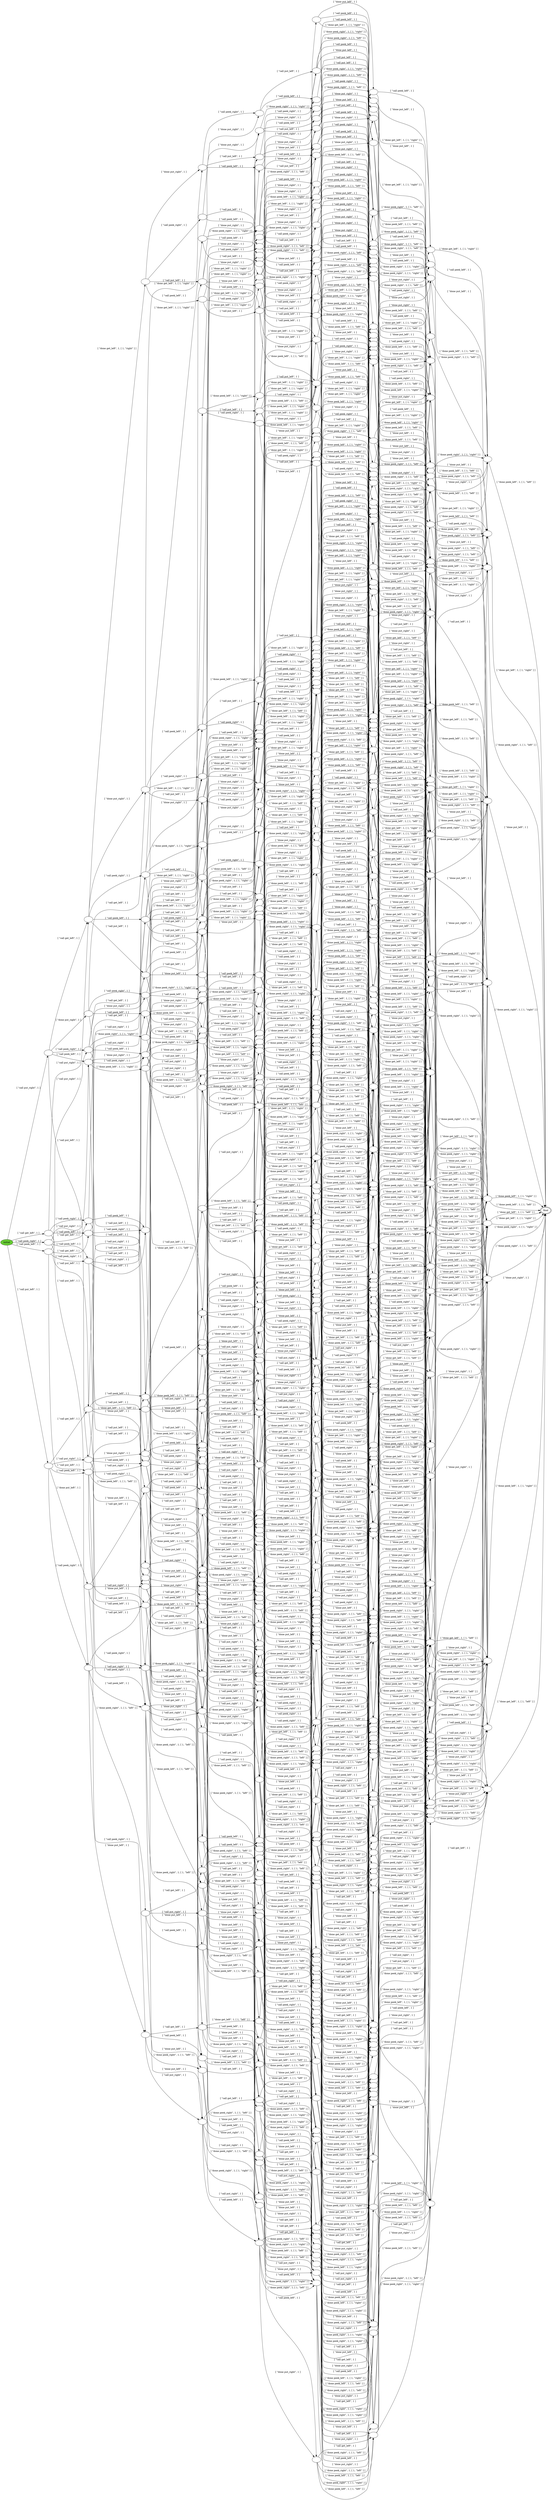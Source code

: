 digraph {
  rankdir = "LR"
  s0 [label=""]
  s1 [label=""]
  s2 [label=""]
  s3 [label=""]
  s4 [label=""]
  s5 [label=""]
  s6 [label=""]
  s7 [label=""]
  s8 [label=""]
  s9 [label=""]
  s10 [label=""]
  s11 [label=""]
  s12 [label=""]
  s13 [label=""]
  s14 [label=""]
  s15 [label=""]
  s16 [label=""]
  s17 [label=""]
  s18 [label=""]
  s19 [label=""]
  s20 [label=""]
  s21 [label=""]
  s22 [label=""]
  s23 [label=""]
  s24 [label=""]
  s25 [label=""]
  s26 [label=""]
  s27 [label=""]
  s28 [label=""]
  s29 [label=""]
  s30 [label=""]
  s31 [label=""]
  s32 [label=""]
  s33 [label=""]
  s34 [label=""]
  s35 [label=""]
  s36 [label=""]
  s37 [label=""]
  s38 [label=""]
  s39 [label=""]
  s40 [label=""]
  s41 [label=""]
  s42 [label=""]
  s43 [label=""]
  s44 [label=""]
  s45 [label=""]
  s46 [label=""]
  s47 [label=""]
  s48 [label=""]
  s49 [label=""]
  s50 [label=""]
  s51 [label=""]
  s52 [label=""]
  s53 [label=""]
  s54 [label=""]
  s55 [label=""]
  s56 [label=""]
  s57 [label=""]
  s58 [label=""]
  s59 [label=""]
  s60 [label=""]
  s61 [label=""]
  s62 [label=""]
  s63 [label=""]
  s64 [label=""]
  s65 [label=""]
  s66 [label=""]
  s67 [label=""]
  s68 [label=""]
  s69 [label=""]
  s70 [label=""]
  s71 [label=""]
  s72 [label=""]
  s73 [label=""]
  s74 [label=""]
  s75 [label=""]
  s76 [label=""]
  s77 [label=""]
  s78 [label=""]
  s79 [label=""]
  s80 [label=""]
  s81 [label=""]
  s82 [label=""]
  s83 [label=""]
  s84 [label=""]
  s85 [label=""]
  s86 [label=""]
  s87 [label=""]
  s88 [label=""]
  s89 [label=""]
  s90 [label=""]
  s91 [label=""]
  s92 [label=""]
  s93 [label=""]
  s94 [label=""]
  s95 [label=""]
  s96 [label=""]
  s97 [label=""]
  s98 [label=""]
  s99 [label=""]
  s100 [label=""]
  s101 [label=""]
  s102 [label=""]
  s103 [label=""]
  s104 [label=""]
  s105 [label=""]
  s106 [label=""]
  s107 [label=""]
  s108 [label=""]
  s109 [label=""]
  s110 [label=""]
  s111 [label=""]
  s112 [label=""]
  s113 [label=""]
  s114 [label=""]
  s115 [label=""]
  s116 [label=""]
  s117 [label=""]
  s118 [label=""]
  s119 [label=""]
  s120 [label=""]
  s121 [label=""]
  s122 [label=""]
  s123 [label=""]
  s124 [label=""]
  s125 [label=""]
  s126 [label=""]
  s127 [label=""]
  s128 [label=""]
  s129 [label=""]
  s130 [label=""]
  s131 [label=""]
  s132 [label=""]
  s133 [label=""]
  s134 [label=""]
  s135 [label=""]
  s136 [label=""]
  s137 [label=""]
  s138 [label=""]
  s139 [label=""]
  s140 [label=""]
  s141 [label=""]
  s142 [label=""]
  s143 [label=""]
  s144 [label=""]
  s145 [label=""]
  s146 [label=""]
  s147 [label=""]
  s148 [label=""]
  s149 [label=""]
  s150 [label=""]
  s151 [label=""]
  s152 [label=""]
  s153 [label=""]
  s154 [label=""]
  s155 [label=""]
  s156 [label=""]
  s157 [label=""]
  s158 [label=""]
  s159 [label=""]
  s160 [label=""]
  s161 [label=""]
  s162 [label=""]
  s163 [label=""]
  s164 [label=""]
  s165 [label=""]
  s166 [label=""]
  s167 [label=""]
  s168 [label=""]
  s169 [label=""]
  s170 [label=""]
  s171 [label=""]
  s172 [label=""]
  s173 [label=""]
  s174 [label=""]
  s175 [label=""]
  s176 [label=""]
  s177 [label=""]
  s178 [label=""]
  s179 [label=""]
  s180 [label=""]
  s181 [label=""]
  s182 [label=""]
  s183 [label=""]
  s184 [label=""]
  s185 [label=""]
  s186 [label=""]
  s187 [label=""]
  s188 [label=""]
  s189 [label=""]
  s190 [label=""]
  s191 [label=""]
  s192 [label=""]
  s193 [label=""]
  s194 [label=""]
  s195 [label=""]
  s196 [label=""]
  s197 [label=""]
  s198 [label=""]
  s199 [label=""]
  s200 [label=""]
  s201 [label=""]
  s202 [label=""]
  s203 [label=""]
  s204 [label=""]
  s205 [label=""]
  s206 [label=""]
  s207 [label=""]
  s208 [label=""]
  s209 [label=""]
  s210 [label=""]
  s211 [label=""]
  s212 [label=""]
  s213 [label=""]
  s214 [label=""]
  s215 [label=""]
  s216 [label=""]
  s217 [label=""]
  s218 [label=""]
  s219 [label=""]
  s220 [label=""]
  s221 [label=""]
  s222 [label=""]
  s223 [label=""]
  s224 [label=""]
  s225 [label=""]
  s226 [label=""]
  s227 [label=""]
  s228 [label=""]
  s229 [label=""]
  s230 [label=""]
  s231 [label=""]
  s232 [label=""]
  s233 [label=""]
  s234 [label=""]
  s235 [label=""]
  s236 [label=""]
  s237 [label=""]
  s238 [label=""]
  s239 [label=""]
  s240 [label=""]
  s241 [label=""]
  s242 [label=""]
  s243 [label=""]
  s244 [label=""]
  s245 [label=""]
  s246 [label=""]
  s247 [label=""]
  s248 [label=""]
  s249 [label=""]
  s250 [label=""]
  s251 [label=""]
  s252 [label=""]
  s253 [label=""]
  s254 [label=""]
  s255 [label=""]
  s256 [label=""]
  s257 [label=""]
  s258 [label=""]
  s259 [label=""]
  s260 [label=""]
  s261 [label=""]
  s262 [label=""]
  s263 [label=""]
  s264 [label=""]
  s265 [label=""]
  s266 [label=""]
  s267 [label=""]
  s268 [label=""]
  s269 [label=""]
  s270 [label=""]
  s271 [label=""]
  s272 [label=""]
  s273 [label=""]
  s274 [label=""]
  s275 [label=""]
  s276 [label=""]
  s277 [label=""]
  s278 [label=""]
  s279 [label=""]
  s280 [label=""]
  s281 [label=""]
  s282 [peripheries=2,label="final"]
  s283 [label=""]
  s284 [label=""]
  s285 [label=""]
  s286 [label=""]
  s287 [label=""]
  s288 [label=""]
  s289 [label=""]
  s290 [label=""]
  s291 [label=""]
  s292 [label=""]
  s293 [label=""]
  s294 [label=""]
  s295 [label=""]
  s296 [label=""]
  s297 [label=""]
  s298 [label=""]
  s299 [label=""]
  s300 [label=""]
  s301 [label=""]
  s302 [label=""]
  s303 [label=""]
  s304 [label=""]
  s305 [label=""]
  s306 [label=""]
  s307 [label=""]
  s308 [label=""]
  s309 [label=""]
  s310 [label=""]
  s311 [label=""]
  s312 [label=""]
  s313 [label=""]
  s314 [label=""]
  s315 [label=""]
  s316 [label=""]
  s317 [label=""]
  s318 [label=""]
  s319 [label=""]
  s320 [label=""]
  s321 [label=""]
  s322 [label=""]
  s323 [label=""]
  s324 [label=""]
  s325 [label=""]
  s326 [label=""]
  s327 [label=""]
  s328 [label=""]
  s329 [label=""]
  s330 [label=""]
  s331 [label=""]
  s332 [label=""]
  s333 [label=""]
  s334 [label=""]
  s335 [label=""]
  s336 [label=""]
  s337 [label=""]
  s338 [label=""]
  s339 [label=""]
  s340 [label=""]
  s341 [label=""]
  s342 [label=""]
  s343 [label=""]
  s344 [label=""]
  s345 [label=""]
  s346 [label=""]
  s347 [label=""]
  s348 [label=""]
  s349 [label=""]
  s350 [label=""]
  s351 [label=""]
  s352 [label=""]
  s353 [label=""]
  s354 [label=""]
  s355 [label=""]
  s356 [label=""]
  s357 [label=""]
  s358 [label=""]
  s359 [label=""]
  s360 [label=""]
  s361 [label="initial",style=filled,fillcolor="#66cc33"]
  s362 [label=""]
  s363 [label=""]
  s364 [label=""]
  s365 [label=""]
  s366 [label=""]
  s367 [label=""]
  s368 [label=""]
  s369 [label=""]
  s370 [label=""]
  s371 [label=""]
  s372 [label=""]
  s373 [label=""]
  s374 [label=""]
  s375 [label=""]
  s376 [label=""]
  s377 [label=""]
  s378 [label=""]
  s379 [label=""]
  s380 [label=""]
  s381 [label=""]
  s382 [label=""]
  s383 [label=""]
  s384 [label=""]
  s385 [label=""]
  s386 [label=""]
  s387 [label=""]
  s388 [label=""]
  s389 [label=""]
  s390 [label=""]
  s391 [label=""]
  s392 [label=""]
  s393 [label=""]
  s394 [label=""]
  s395 [label=""]
  s396 [label=""]
  s397 [label=""]
  s398 [label=""]
  s399 [label=""]
  s400 [label=""]
  s401 [label=""]
  s402 [label=""]
  s403 [label=""]
  s404 [label=""]
  s405 [label=""]
  s406 [label=""]
  s407 [label=""]
  s408 [label=""]
  s409 [label=""]
  s410 [label=""]
  s411 [label=""]
  s412 [label=""]
  s413 [label=""]
  s414 [label=""]
  s415 [label=""]
  s416 [label=""]
  s417 [label=""]
  s418 [label=""]
  s419 [label=""]
  s420 [label=""]
  s421 [label=""]
  s422 [label=""]
  s423 [label=""]
  s424 [label=""]
  s425 [label=""]
  s426 [label=""]
  s427 [label=""]
  s428 [label=""]
  s429 [label=""]
  s430 [label=""]
  s431 [label=""]
  s432 [label=""]
  s433 [label=""]
  s434 [label=""]
  s131 -> s282 [label="[ \"done put_left\", 1 ]"]
  s253 -> s282 [label="[ \"done put_right\", 1 ]"]
  s327 -> s282 [label="[ \"done peek_right\", 1, [ 1, \"left\" ] ]"]
  s273 -> s282 [label="[ \"done peek_right\", 1, [ 1, \"left\" ] ]"]
  s273 -> s282 [label="[ \"done peek_right\", 1, [ 1, \"right\" ] ]"]
  s202 -> s282 [label="[ \"done peek_right\", 1, [ 1, \"right\" ] ]"]
  s104 -> s282 [label="[ \"done get_left\", 1, [ 1, \"left\" ] ]"]
  s312 -> s282 [label="[ \"done get_left\", 1, [ 1, \"right\" ] ]"]
  s312 -> s282 [label="[ \"done get_left\", 1, [ 1, \"left\" ] ]"]
  s98 -> s282 [label="[ \"done get_left\", 1, [ 1, \"right\" ] ]"]
  s237 -> s282 [label="[ \"done peek_left\", 1, [ 1, \"left\" ] ]"]
  s215 -> s282 [label="[ \"done peek_left\", 1, [ 1, \"right\" ] ]"]
  s215 -> s282 [label="[ \"done peek_left\", 1, [ 1, \"left\" ] ]"]
  s377 -> s282 [label="[ \"done peek_left\", 1, [ 1, \"right\" ] ]"]
  s268 -> s131 [label="[ \"done put_right\", 1 ]"]
  s268 -> s253 [label="[ \"done put_left\", 1 ]"]
  s56 -> s327 [label="[ \"done put_right\", 1 ]"]
  s56 -> s253 [label="[ \"done peek_right\", 1, [ 1, \"left\" ] ]"]
  s269 -> s202 [label="[ \"done put_right\", 1 ]"]
  s269 -> s253 [label="[ \"done peek_right\", 1, [ 1, \"right\" ] ]"]
  s309 -> s253 [label="[ \"done peek_right\", 1, [ 1, \"right\" ] ]"]
  s309 -> s273 [label="[ \"done put_right\", 1 ]"]
  s309 -> s253 [label="[ \"done peek_right\", 1, [ 1, \"left\" ] ]"]
  s277 -> s253 [label="[ \"done get_left\", 1, [ 1, \"left\" ] ]"]
  s277 -> s104 [label="[ \"done put_right\", 1 ]"]
  s217 -> s312 [label="[ \"done put_right\", 1 ]"]
  s217 -> s253 [label="[ \"done get_left\", 1, [ 1, \"left\" ] ]"]
  s217 -> s253 [label="[ \"done get_left\", 1, [ 1, \"right\" ] ]"]
  s51 -> s253 [label="[ \"done get_left\", 1, [ 1, \"right\" ] ]"]
  s51 -> s98 [label="[ \"done put_right\", 1 ]"]
  s284 -> s237 [label="[ \"done put_right\", 1 ]"]
  s284 -> s253 [label="[ \"done peek_left\", 1, [ 1, \"left\" ] ]"]
  s319 -> s253 [label="[ \"call put_right\", 1 ]"]
  s122 -> s215 [label="[ \"done put_right\", 1 ]"]
  s122 -> s253 [label="[ \"done peek_left\", 1, [ 1, \"right\" ] ]"]
  s122 -> s253 [label="[ \"done peek_left\", 1, [ 1, \"left\" ] ]"]
  s174 -> s377 [label="[ \"done put_right\", 1 ]"]
  s174 -> s253 [label="[ \"done peek_left\", 1, [ 1, \"right\" ] ]"]
  s291 -> s309 [label="[ \"done put_left\", 1 ]"]
  s291 -> s268 [label="[ \"done peek_right\", 1, [ 1, \"left\" ] ]"]
  s291 -> s42 [label="[ \"done put_right\", 1 ]"]
  s291 -> s268 [label="[ \"done peek_right\", 1, [ 1, \"right\" ] ]"]
  s68 -> s309 [label="[ \"done get_left\", 1, [ 1, \"left\" ] ]"]
  s68 -> s277 [label="[ \"done peek_right\", 1, [ 1, \"left\" ] ]"]
  s68 -> s277 [label="[ \"done peek_right\", 1, [ 1, \"right\" ] ]"]
  s68 -> s117 [label="[ \"done put_right\", 1 ]"]
  s114 -> s217 [label="[ \"done peek_right\", 1, [ 1, \"right\" ] ]"]
  s114 -> s264 [label="[ \"done put_right\", 1 ]"]
  s114 -> s309 [label="[ \"done get_left\", 1, [ 1, \"right\" ] ]"]
  s114 -> s269 [label="[ \"done get_left\", 1, [ 1, \"left\" ] ]"]
  s114 -> s51 [label="[ \"done peek_right\", 1, [ 1, \"left\" ] ]"]
  s218 -> s155 [label="[ \"done put_right\", 1 ]"]
  s218 -> s309 [label="[ \"done get_left\", 1, [ 1, \"left\" ] ]"]
  s218 -> s217 [label="[ \"done peek_right\", 1, [ 1, \"right\" ] ]"]
  s218 -> s309 [label="[ \"done get_left\", 1, [ 1, \"right\" ] ]"]
  s218 -> s217 [label="[ \"done peek_right\", 1, [ 1, \"left\" ] ]"]
  s132 -> s309 [label="[ \"done peek_left\", 1, [ 1, \"left\" ] ]"]
  s132 -> s284 [label="[ \"done peek_right\", 1, [ 1, \"right\" ] ]"]
  s132 -> s423 [label="[ \"done put_right\", 1 ]"]
  s132 -> s284 [label="[ \"done peek_right\", 1, [ 1, \"left\" ] ]"]
  s146 -> s309 [label="[ \"call put_right\", 1 ]"]
  s146 -> s319 [label="[ \"done peek_right\", 1, [ 1, \"left\" ] ]"]
  s222 -> s309 [label="[ \"done peek_left\", 1, [ 1, \"left\" ] ]"]
  s222 -> s36 [label="[ \"done put_right\", 1 ]"]
  s222 -> s122 [label="[ \"done peek_right\", 1, [ 1, \"left\" ] ]"]
  s222 -> s122 [label="[ \"done peek_right\", 1, [ 1, \"right\" ] ]"]
  s222 -> s309 [label="[ \"done peek_left\", 1, [ 1, \"right\" ] ]"]
  s340 -> s309 [label="[ \"done peek_left\", 1, [ 1, \"right\" ] ]"]
  s340 -> s429 [label="[ \"done put_right\", 1 ]"]
  s340 -> s174 [label="[ \"done peek_right\", 1, [ 1, \"left\" ] ]"]
  s340 -> s174 [label="[ \"done peek_right\", 1, [ 1, \"right\" ] ]"]
  s355 -> s284 [label="[ \"done put_left\", 1 ]"]
  s355 -> s380 [label="[ \"done put_right\", 1 ]"]
  s355 -> s268 [label="[ \"done peek_left\", 1, [ 1, \"left\" ] ]"]
  s129 -> s101 [label="[ \"done put_right\", 1 ]"]
  s129 -> s284 [label="[ \"call peek_left\", 1 ]"]
  s11 -> s313 [label="[ \"done put_right\", 1 ]"]
  s11 -> s56 [label="[ \"done peek_left\", 1, [ 1, \"left\" ] ]"]
  s11 -> s284 [label="[ \"done peek_right\", 1, [ 1, \"left\" ] ]"]
  s64 -> s217 [label="[ \"done peek_left\", 1, [ 1, \"left\" ] ]"]
  s64 -> s167 [label="[ \"done put_right\", 1 ]"]
  s64 -> s122 [label="[ \"done get_left\", 1, [ 1, \"left\" ] ]"]
  s64 -> s284 [label="[ \"done get_left\", 1, [ 1, \"right\" ] ]"]
  s64 -> s277 [label="[ \"done peek_left\", 1, [ 1, \"right\" ] ]"]
  s308 -> s68 [label="[ \"done put_left\", 1 ]"]
  s308 -> s248 [label="[ \"done put_right\", 1 ]"]
  s308 -> s26 [label="[ \"done peek_right\", 1, [ 1, \"left\" ] ]"]
  s308 -> s26 [label="[ \"done peek_right\", 1, [ 1, \"right\" ] ]"]
  s308 -> s291 [label="[ \"done get_left\", 1, [ 1, \"left\" ] ]"]
  s35 -> s353 [label="[ \"done peek_right\", 1, [ 1, \"right\" ] ]"]
  s35 -> s2 [label="[ \"done put_right\", 1 ]"]
  s35 -> s114 [label="[ \"done put_left\", 1 ]"]
  s35 -> s195 [label="[ \"done get_left\", 1, [ 1, \"left\" ] ]"]
  s35 -> s291 [label="[ \"done get_left\", 1, [ 1, \"right\" ] ]"]
  s35 -> s60 [label="[ \"done peek_right\", 1, [ 1, \"left\" ] ]"]
  s17 -> s218 [label="[ \"done put_left\", 1 ]"]
  s17 -> s353 [label="[ \"done peek_right\", 1, [ 1, \"left\" ] ]"]
  s17 -> s133 [label="[ \"done put_right\", 1 ]"]
  s17 -> s291 [label="[ \"done get_left\", 1, [ 1, \"left\" ] ]"]
  s17 -> s353 [label="[ \"done peek_right\", 1, [ 1, \"right\" ] ]"]
  s17 -> s291 [label="[ \"done get_left\", 1, [ 1, \"right\" ] ]"]
  s59 -> s355 [label="[ \"done peek_right\", 1, [ 1, \"right\" ] ]"]
  s59 -> s203 [label="[ \"done put_right\", 1 ]"]
  s59 -> s132 [label="[ \"done put_left\", 1 ]"]
  s59 -> s355 [label="[ \"done peek_right\", 1, [ 1, \"left\" ] ]"]
  s59 -> s291 [label="[ \"done peek_left\", 1, [ 1, \"left\" ] ]"]
  s363 -> s146 [label="[ \"done put_left\", 1 ]"]
  s363 -> s375 [label="[ \"done peek_right\", 1, [ 1, \"left\" ] ]"]
  s363 -> s291 [label="[ \"call put_right\", 1 ]"]
  s194 -> s222 [label="[ \"done put_left\", 1 ]"]
  s194 -> s208 [label="[ \"done put_right\", 1 ]"]
  s194 -> s287 [label="[ \"done peek_right\", 1, [ 1, \"left\" ] ]"]
  s194 -> s291 [label="[ \"done peek_left\", 1, [ 1, \"left\" ] ]"]
  s194 -> s291 [label="[ \"done peek_left\", 1, [ 1, \"right\" ] ]"]
  s194 -> s287 [label="[ \"done peek_right\", 1, [ 1, \"right\" ] ]"]
  s432 -> s340 [label="[ \"done put_left\", 1 ]"]
  s432 -> s44 [label="[ \"done peek_right\", 1, [ 1, \"left\" ] ]"]
  s432 -> s249 [label="[ \"done put_right\", 1 ]"]
  s432 -> s44 [label="[ \"done peek_right\", 1, [ 1, \"right\" ] ]"]
  s432 -> s291 [label="[ \"done peek_left\", 1, [ 1, \"right\" ] ]"]
  s323 -> s15 [label="[ \"done peek_right\", 1, [ 1, \"right\" ] ]"]
  s323 -> s80 [label="[ \"done put_right\", 1 ]"]
  s323 -> s291 [label="[ \"call put_left\", 1 ]"]
  s310 -> s222 [label="[ \"done get_left\", 1, [ 1, \"left\" ] ]"]
  s310 -> s18 [label="[ \"done peek_right\", 1, [ 1, \"left\" ] ]"]
  s310 -> s18 [label="[ \"done peek_right\", 1, [ 1, \"right\" ] ]"]
  s310 -> s1 [label="[ \"done put_right\", 1 ]"]
  s310 -> s68 [label="[ \"done peek_left\", 1, [ 1, \"left\" ] ]"]
  s310 -> s68 [label="[ \"done peek_left\", 1, [ 1, \"right\" ] ]"]
  s404 -> s218 [label="[ \"done peek_left\", 1, [ 1, \"left\" ] ]"]
  s404 -> s379 [label="[ \"done put_right\", 1 ]"]
  s404 -> s111 [label="[ \"done peek_right\", 1, [ 1, \"right\" ] ]"]
  s404 -> s111 [label="[ \"done peek_right\", 1, [ 1, \"left\" ] ]"]
  s404 -> s222 [label="[ \"done get_left\", 1, [ 1, \"left\" ] ]"]
  s404 -> s218 [label="[ \"done peek_left\", 1, [ 1, \"right\" ] ]"]
  s404 -> s222 [label="[ \"done get_left\", 1, [ 1, \"right\" ] ]"]
  s123 -> s222 [label="[ \"call put_right\", 1 ]"]
  s123 -> s146 [label="[ \"done peek_left\", 1, [ 1, \"left\" ] ]"]
  s123 -> s318 [label="[ \"done peek_right\", 1, [ 1, \"left\" ] ]"]
  s205 -> s11 [label="[ \"done put_left\", 1 ]"]
  s205 -> s355 [label="[ \"done peek_right\", 1, [ 1, \"left\" ] ]"]
  s205 -> s427 [label="[ \"done put_right\", 1 ]"]
  s205 -> s209 [label="[ \"done peek_left\", 1, [ 1, \"left\" ] ]"]
  s345 -> s11 [label="[ \"call peek_left\", 1 ]"]
  s345 -> s27 [label="[ \"done put_right\", 1 ]"]
  s345 -> s129 [label="[ \"done peek_right\", 1, [ 1, \"left\" ] ]"]
  s256 -> s50 [label="[ \"done put_right\", 1 ]"]
  s256 -> s234 [label="[ \"done peek_left\", 1, [ 1, \"left\" ] ]"]
  s256 -> s222 [label="[ \"done get_left\", 1, [ 1, \"left\" ] ]"]
  s256 -> s64 [label="[ \"done peek_right\", 1, [ 1, \"left\" ] ]"]
  s256 -> s18 [label="[ \"done peek_right\", 1, [ 1, \"right\" ] ]"]
  s256 -> s68 [label="[ \"done peek_left\", 1, [ 1, \"right\" ] ]"]
  s256 -> s11 [label="[ \"done get_left\", 1, [ 1, \"right\" ] ]"]
  s45 -> s11 [label="[ \"call peek_right\", 1 ]"]
  s45 -> s176 [label="[ \"done put_right\", 1 ]"]
  s45 -> s37 [label="[ \"done peek_left\", 1, [ 1, \"left\" ] ]"]
  s28 -> s404 [label="[ \"done put_left\", 1 ]"]
  s28 -> s17 [label="[ \"done peek_left\", 1, [ 1, \"right\" ] ]"]
  s28 -> s365 [label="[ \"done put_right\", 1 ]"]
  s28 -> s194 [label="[ \"done get_left\", 1, [ 1, \"left\" ] ]"]
  s28 -> s53 [label="[ \"done peek_right\", 1, [ 1, \"left\" ] ]"]
  s28 -> s53 [label="[ \"done peek_right\", 1, [ 1, \"right\" ] ]"]
  s28 -> s194 [label="[ \"done get_left\", 1, [ 1, \"right\" ] ]"]
  s28 -> s17 [label="[ \"done peek_left\", 1, [ 1, \"left\" ] ]"]
  s13 -> s61 [label="[ \"done put_left\", 1 ]"]
  s13 -> s432 [label="[ \"call peek_left\", 1 ]"]
  s13 -> s294 [label="[ \"done put_right\", 1 ]"]
  s13 -> s170 [label="[ \"done peek_right\", 1, [ 1, \"left\" ] ]"]
  s13 -> s170 [label="[ \"done peek_right\", 1, [ 1, \"right\" ] ]"]
  s356 -> s433 [label="[ \"done put_left\", 1 ]"]
  s356 -> s158 [label="[ \"done peek_right\", 1, [ 1, \"left\" ] ]"]
  s356 -> s432 [label="[ \"call put_right\", 1 ]"]
  s413 -> s205 [label="[ \"call peek_left\", 1 ]"]
  s413 -> s173 [label="[ \"done put_right\", 1 ]"]
  s413 -> s345 [label="[ \"done put_left\", 1 ]"]
  s413 -> s337 [label="[ \"done peek_right\", 1, [ 1, \"left\" ] ]"]
  s87 -> s256 [label="[ \"call peek_left\", 1 ]"]
  s87 -> s24 [label="[ \"done peek_right\", 1, [ 1, \"left\" ] ]"]
  s87 -> s364 [label="[ \"done put_right\", 1 ]"]
  s87 -> s61 [label="[ \"done get_left\", 1, [ 1, \"left\" ] ]"]
  s87 -> s339 [label="[ \"done peek_right\", 1, [ 1, \"right\" ] ]"]
  s87 -> s345 [label="[ \"done get_left\", 1, [ 1, \"right\" ] ]"]
  s121 -> s45 [label="[ \"call peek_left\", 1 ]"]
  s121 -> s345 [label="[ \"call peek_right\", 1 ]"]
  s121 -> s12 [label="[ \"done put_right\", 1 ]"]
  s290 -> s301 [label="[ \"done put_right\", 1 ]"]
  s290 -> s413 [label="[ \"call peek_right\", 1 ]"]
  s290 -> s329 [label="[ \"call peek_left\", 1 ]"]
  s290 -> s121 [label="[ \"done put_left\", 1 ]"]
  s141 -> s413 [label="[ \"call put_left\", 1 ]"]
  s141 -> s182 [label="[ \"done put_right\", 1 ]"]
  s141 -> s258 [label="[ \"call peek_left\", 1 ]"]
  s52 -> s162 [label="[ \"done put_left\", 1 ]"]
  s52 -> s163 [label="[ \"done peek_right\", 1, [ 1, \"left\" ] ]"]
  s52 -> s356 [label="[ \"call peek_left\", 1 ]"]
  s52 -> s13 [label="[ \"call put_right\", 1 ]"]
  s178 -> s419 [label="[ \"done put_left\", 1 ]"]
  s178 -> s363 [label="[ \"done get_left\", 1, [ 1, \"left\" ] ]"]
  s178 -> s308 [label="[ \"call put_right\", 1 ]"]
  s178 -> s96 [label="[ \"done peek_right\", 1, [ 1, \"left\" ] ]"]
  s346 -> s123 [label="[ \"done put_left\", 1 ]"]
  s346 -> s376 [label="[ \"done peek_right\", 1, [ 1, \"left\" ] ]"]
  s346 -> s194 [label="[ \"call put_right\", 1 ]"]
  s346 -> s363 [label="[ \"done peek_left\", 1, [ 1, \"left\" ] ]"]
  s415 -> s29 [label="[ \"call peek_left\", 1 ]"]
  s415 -> s171 [label="[ \"done put_right\", 1 ]"]
  s415 -> s290 [label="[ \"call put_left\", 1 ]"]
  s415 -> s141 [label="[ \"call peek_right\", 1 ]"]
  s74 -> s104 [label="[ \"done put_left\", 1 ]"]
  s74 -> s131 [label="[ \"done get_left\", 1, [ 1, \"left\" ] ]"]
  s117 -> s104 [label="[ \"done peek_right\", 1, [ 1, \"right\" ] ]"]
  s117 -> s273 [label="[ \"done get_left\", 1, [ 1, \"left\" ] ]"]
  s117 -> s104 [label="[ \"done peek_right\", 1, [ 1, \"left\" ] ]"]
  s147 -> s202 [label="[ \"done get_left\", 1, [ 1, \"left\" ] ]"]
  s147 -> s104 [label="[ \"done peek_right\", 1, [ 1, \"right\" ] ]"]
  s305 -> s215 [label="[ \"done get_left\", 1, [ 1, \"left\" ] ]"]
  s305 -> s104 [label="[ \"done peek_left\", 1, [ 1, \"right\" ] ]"]
  s305 -> s104 [label="[ \"done peek_left\", 1, [ 1, \"left\" ] ]"]
  s167 -> s312 [label="[ \"done peek_left\", 1, [ 1, \"left\" ] ]"]
  s167 -> s215 [label="[ \"done get_left\", 1, [ 1, \"left\" ] ]"]
  s167 -> s237 [label="[ \"done get_left\", 1, [ 1, \"right\" ] ]"]
  s167 -> s104 [label="[ \"done peek_left\", 1, [ 1, \"right\" ] ]"]
  s328 -> s104 [label="[ \"call get_left\", 1 ]"]
  s229 -> s215 [label="[ \"done put_left\", 1 ]"]
  s229 -> s131 [label="[ \"done peek_left\", 1, [ 1, \"right\" ] ]"]
  s229 -> s131 [label="[ \"done peek_left\", 1, [ 1, \"left\" ] ]"]
  s25 -> s327 [label="[ \"done peek_left\", 1, [ 1, \"right\" ] ]"]
  s25 -> s215 [label="[ \"done peek_right\", 1, [ 1, \"left\" ] ]"]
  s25 -> s327 [label="[ \"done peek_left\", 1, [ 1, \"left\" ] ]"]
  s36 -> s215 [label="[ \"done peek_right\", 1, [ 1, \"left\" ] ]"]
  s36 -> s273 [label="[ \"done peek_left\", 1, [ 1, \"left\" ] ]"]
  s36 -> s215 [label="[ \"done peek_right\", 1, [ 1, \"right\" ] ]"]
  s36 -> s273 [label="[ \"done peek_left\", 1, [ 1, \"right\" ] ]"]
  s311 -> s202 [label="[ \"done peek_left\", 1, [ 1, \"right\" ] ]"]
  s311 -> s215 [label="[ \"done peek_right\", 1, [ 1, \"right\" ] ]"]
  s311 -> s202 [label="[ \"done peek_left\", 1, [ 1, \"left\" ] ]"]
  s331 -> s215 [label="[ \"done get_left\", 1, [ 1, \"right\" ] ]"]
  s331 -> s215 [label="[ \"done get_left\", 1, [ 1, \"left\" ] ]"]
  s331 -> s312 [label="[ \"done peek_left\", 1, [ 1, \"right\" ] ]"]
  s331 -> s312 [label="[ \"done peek_left\", 1, [ 1, \"left\" ] ]"]
  s91 -> s215 [label="[ \"done get_left\", 1, [ 1, \"right\" ] ]"]
  s91 -> s98 [label="[ \"done peek_left\", 1, [ 1, \"left\" ] ]"]
  s91 -> s98 [label="[ \"done peek_left\", 1, [ 1, \"right\" ] ]"]
  s209 -> s56 [label="[ \"done put_left\", 1 ]"]
  s209 -> s94 [label="[ \"done put_right\", 1 ]"]
  s209 -> s268 [label="[ \"done peek_right\", 1, [ 1, \"left\" ] ]"]
  s195 -> s269 [label="[ \"done put_left\", 1 ]"]
  s195 -> s243 [label="[ \"done put_right\", 1 ]"]
  s195 -> s268 [label="[ \"done peek_right\", 1, [ 1, \"right\" ] ]"]
  s26 -> s277 [label="[ \"done put_left\", 1 ]"]
  s26 -> s268 [label="[ \"done get_left\", 1, [ 1, \"left\" ] ]"]
  s26 -> s74 [label="[ \"done put_right\", 1 ]"]
  s60 -> s51 [label="[ \"done put_left\", 1 ]"]
  s60 -> s268 [label="[ \"done get_left\", 1, [ 1, \"right\" ] ]"]
  s60 -> s106 [label="[ \"done put_right\", 1 ]"]
  s353 -> s217 [label="[ \"done put_left\", 1 ]"]
  s353 -> s336 [label="[ \"done put_right\", 1 ]"]
  s353 -> s268 [label="[ \"done get_left\", 1, [ 1, \"right\" ] ]"]
  s353 -> s268 [label="[ \"done get_left\", 1, [ 1, \"left\" ] ]"]
  s287 -> s122 [label="[ \"done put_left\", 1 ]"]
  s287 -> s229 [label="[ \"done put_right\", 1 ]"]
  s287 -> s268 [label="[ \"done peek_left\", 1, [ 1, \"left\" ] ]"]
  s287 -> s268 [label="[ \"done peek_left\", 1, [ 1, \"right\" ] ]"]
  s375 -> s319 [label="[ \"done put_left\", 1 ]"]
  s375 -> s268 [label="[ \"call put_right\", 1 ]"]
  s44 -> s174 [label="[ \"done put_left\", 1 ]"]
  s44 -> s374 [label="[ \"done put_right\", 1 ]"]
  s44 -> s268 [label="[ \"done peek_left\", 1, [ 1, \"right\" ] ]"]
  s15 -> s268 [label="[ \"call put_left\", 1 ]"]
  s15 -> s119 [label="[ \"done put_right\", 1 ]"]
  s419 -> s199 [label="[ \"done peek_right\", 1, [ 1, \"left\" ] ]"]
  s419 -> s68 [label="[ \"call put_right\", 1 ]"]
  s419 -> s146 [label="[ \"done get_left\", 1, [ 1, \"left\" ] ]"]
  s69 -> s48 [label="[ \"done peek_right\", 1, [ 1, \"right\" ] ]"]
  s69 -> s99 [label="[ \"done put_right\", 1 ]"]
  s69 -> s35 [label="[ \"call get_left\", 1 ]"]
  s69 -> s265 [label="[ \"done put_left\", 1 ]"]
  s14 -> s46 [label="[ \"done put_left\", 1 ]"]
  s14 -> s35 [label="[ \"call peek_right\", 1 ]"]
  s14 -> s386 [label="[ \"done put_right\", 1 ]"]
  s14 -> s333 [label="[ \"done get_left\", 1, [ 1, \"right\" ] ]"]
  s14 -> s251 [label="[ \"done get_left\", 1, [ 1, \"left\" ] ]"]
  s280 -> s35 [label="[ \"call put_left\", 1 ]"]
  s280 -> s90 [label="[ \"done put_right\", 1 ]"]
  s280 -> s357 [label="[ \"done peek_right\", 1, [ 1, \"right\" ] ]"]
  s280 -> s323 [label="[ \"done get_left\", 1, [ 1, \"right\" ] ]"]
  s329 -> s205 [label="[ \"call peek_right\", 1 ]"]
  s329 -> s212 [label="[ \"done put_right\", 1 ]"]
  s329 -> s45 [label="[ \"done put_left\", 1 ]"]
  s329 -> s333 [label="[ \"done peek_left\", 1, [ 1, \"left\" ] ]"]
  s258 -> s49 [label="[ \"done put_right\", 1 ]"]
  s258 -> s205 [label="[ \"call put_left\", 1 ]"]
  s190 -> s147 [label="[ \"done put_left\", 1 ]"]
  s190 -> s74 [label="[ \"done peek_right\", 1, [ 1, \"right\" ] ]"]
  s190 -> s243 [label="[ \"done get_left\", 1, [ 1, \"left\" ] ]"]
  s47 -> s147 [label="[ \"done put_right\", 1 ]"]
  s47 -> s269 [label="[ \"done get_left\", 1, [ 1, \"left\" ] ]"]
  s47 -> s277 [label="[ \"done peek_right\", 1, [ 1, \"right\" ] ]"]
  s234 -> s160 [label="[ \"done put_right\", 1 ]"]
  s234 -> s217 [label="[ \"done peek_right\", 1, [ 1, \"left\" ] ]"]
  s234 -> s277 [label="[ \"done peek_right\", 1, [ 1, \"right\" ] ]"]
  s234 -> s309 [label="[ \"done get_left\", 1, [ 1, \"left\" ] ]"]
  s234 -> s56 [label="[ \"done get_left\", 1, [ 1, \"right\" ] ]"]
  s50 -> s167 [label="[ \"done peek_right\", 1, [ 1, \"left\" ] ]"]
  s50 -> s160 [label="[ \"done peek_left\", 1, [ 1, \"left\" ] ]"]
  s50 -> s36 [label="[ \"done get_left\", 1, [ 1, \"left\" ] ]"]
  s50 -> s305 [label="[ \"done peek_right\", 1, [ 1, \"right\" ] ]"]
  s50 -> s313 [label="[ \"done get_left\", 1, [ 1, \"right\" ] ]"]
  s50 -> s117 [label="[ \"done peek_left\", 1, [ 1, \"right\" ] ]"]
  s38 -> s331 [label="[ \"done peek_right\", 1, [ 1, \"left\" ] ]"]
  s38 -> s36 [label="[ \"done get_left\", 1, [ 1, \"left\" ] ]"]
  s38 -> s160 [label="[ \"done peek_left\", 1, [ 1, \"left\" ] ]"]
  s38 -> s305 [label="[ \"done peek_right\", 1, [ 1, \"right\" ] ]"]
  s38 -> s25 [label="[ \"done get_left\", 1, [ 1, \"right\" ] ]"]
  s38 -> s160 [label="[ \"done peek_left\", 1, [ 1, \"right\" ] ]"]
  s389 -> s311 [label="[ \"done get_left\", 1, [ 1, \"left\" ] ]"]
  s389 -> s264 [label="[ \"done peek_left\", 1, [ 1, \"left\" ] ]"]
  s389 -> s167 [label="[ \"done peek_right\", 1, [ 1, \"right\" ] ]"]
  s389 -> s32 [label="[ \"done peek_right\", 1, [ 1, \"left\" ] ]"]
  s389 -> s423 [label="[ \"done get_left\", 1, [ 1, \"right\" ] ]"]
  s389 -> s147 [label="[ \"done peek_left\", 1, [ 1, \"right\" ] ]"]
  s33 -> s147 [label="[ \"call get_left\", 1 ]"]
  s33 -> s328 [label="[ \"done peek_right\", 1, [ 1, \"right\" ] ]"]
  s159 -> s316 [label="[ \"done get_left\", 1, [ 1, \"left\" ] ]"]
  s159 -> s147 [label="[ \"call peek_right\", 1 ]"]
  s246 -> s91 [label="[ \"done put_left\", 1 ]"]
  s246 -> s229 [label="[ \"done get_left\", 1, [ 1, \"right\" ] ]"]
  s246 -> s106 [label="[ \"done peek_left\", 1, [ 1, \"right\" ] ]"]
  s246 -> s106 [label="[ \"done peek_left\", 1, [ 1, \"left\" ] ]"]
  s347 -> s206 [label="[ \"done peek_left\", 1, [ 1, \"left\" ] ]"]
  s347 -> s305 [label="[ \"done peek_right\", 1, [ 1, \"right\" ] ]"]
  s347 -> s206 [label="[ \"done peek_left\", 1, [ 1, \"right\" ] ]"]
  s347 -> s25 [label="[ \"done get_left\", 1, [ 1, \"right\" ] ]"]
  s347 -> s311 [label="[ \"done get_left\", 1, [ 1, \"left\" ] ]"]
  s347 -> s91 [label="[ \"done peek_right\", 1, [ 1, \"left\" ] ]"]
  s172 -> s264 [label="[ \"done peek_left\", 1, [ 1, \"right\" ] ]"]
  s172 -> s264 [label="[ \"done peek_left\", 1, [ 1, \"left\" ] ]"]
  s172 -> s36 [label="[ \"done get_left\", 1, [ 1, \"right\" ] ]"]
  s172 -> s331 [label="[ \"done peek_right\", 1, [ 1, \"right\" ] ]"]
  s172 -> s311 [label="[ \"done get_left\", 1, [ 1, \"left\" ] ]"]
  s172 -> s91 [label="[ \"done peek_right\", 1, [ 1, \"left\" ] ]"]
  s425 -> s362 [label="[ \"call peek_left\", 1 ]"]
  s425 -> s87 [label="[ \"call peek_right\", 1 ]"]
  s425 -> s349 [label="[ \"done put_right\", 1 ]"]
  s425 -> s278 [label="[ \"done get_left\", 1, [ 1, \"left\" ] ]"]
  s425 -> s121 [label="[ \"done get_left\", 1, [ 1, \"right\" ] ]"]
  s96 -> s199 [label="[ \"done put_left\", 1 ]"]
  s96 -> s26 [label="[ \"call put_right\", 1 ]"]
  s96 -> s375 [label="[ \"done get_left\", 1, [ 1, \"left\" ] ]"]
  s376 -> s318 [label="[ \"done put_left\", 1 ]"]
  s376 -> s287 [label="[ \"call put_right\", 1 ]"]
  s376 -> s375 [label="[ \"done peek_left\", 1, [ 1, \"left\" ] ]"]
  s242 -> s209 [label="[ \"done peek_left\", 1, [ 1, \"right\" ] ]"]
  s242 -> s86 [label="[ \"done put_right\", 1 ]"]
  s242 -> s350 [label="[ \"done put_left\", 1 ]"]
  s242 -> s287 [label="[ \"done peek_right\", 1, [ 1, \"left\" ] ]"]
  s242 -> s209 [label="[ \"done peek_left\", 1, [ 1, \"left\" ] ]"]
  s271 -> s352 [label="[ \"done put_left\", 1 ]"]
  s271 -> s70 [label="[ \"done put_right\", 1 ]"]
  s271 -> s195 [label="[ \"done peek_left\", 1, [ 1, \"left\" ] ]"]
  s271 -> s287 [label="[ \"done peek_right\", 1, [ 1, \"right\" ] ]"]
  s271 -> s195 [label="[ \"done peek_left\", 1, [ 1, \"right\" ] ]"]
  s113 -> s18 [label="[ \"done put_left\", 1 ]"]
  s113 -> s26 [label="[ \"done peek_left\", 1, [ 1, \"left\" ] ]"]
  s113 -> s0 [label="[ \"done put_right\", 1 ]"]
  s113 -> s287 [label="[ \"done get_left\", 1, [ 1, \"left\" ] ]"]
  s113 -> s26 [label="[ \"done peek_left\", 1, [ 1, \"right\" ] ]"]
  s53 -> s111 [label="[ \"done put_left\", 1 ]"]
  s53 -> s287 [label="[ \"done get_left\", 1, [ 1, \"left\" ] ]"]
  s53 -> s388 [label="[ \"done put_right\", 1 ]"]
  s53 -> s287 [label="[ \"done get_left\", 1, [ 1, \"right\" ] ]"]
  s53 -> s353 [label="[ \"done peek_left\", 1, [ 1, \"left\" ] ]"]
  s53 -> s353 [label="[ \"done peek_left\", 1, [ 1, \"right\" ] ]"]
  s134 -> s314 [label="[ \"done put_right\", 1 ]"]
  s134 -> s287 [label="[ \"call put_left\", 1 ]"]
  s134 -> s15 [label="[ \"done peek_left\", 1, [ 1, \"right\" ] ]"]
  s248 -> s117 [label="[ \"done put_left\", 1 ]"]
  s248 -> s74 [label="[ \"done peek_right\", 1, [ 1, \"left\" ] ]"]
  s248 -> s42 [label="[ \"done get_left\", 1, [ 1, \"left\" ] ]"]
  s248 -> s74 [label="[ \"done peek_right\", 1, [ 1, \"right\" ] ]"]
  s1 -> s36 [label="[ \"done get_left\", 1, [ 1, \"left\" ] ]"]
  s1 -> s117 [label="[ \"done peek_left\", 1, [ 1, \"left\" ] ]"]
  s1 -> s305 [label="[ \"done peek_right\", 1, [ 1, \"right\" ] ]"]
  s1 -> s305 [label="[ \"done peek_right\", 1, [ 1, \"left\" ] ]"]
  s1 -> s117 [label="[ \"done peek_left\", 1, [ 1, \"right\" ] ]"]
  s422 -> s167 [label="[ \"done peek_right\", 1, [ 1, \"right\" ] ]"]
  s422 -> s167 [label="[ \"done peek_right\", 1, [ 1, \"left\" ] ]"]
  s422 -> s36 [label="[ \"done get_left\", 1, [ 1, \"left\" ] ]"]
  s422 -> s117 [label="[ \"done peek_left\", 1, [ 1, \"right\" ] ]"]
  s422 -> s155 [label="[ \"done peek_left\", 1, [ 1, \"left\" ] ]"]
  s422 -> s423 [label="[ \"done get_left\", 1, [ 1, \"right\" ] ]"]
  s233 -> s117 [label="[ \"call get_left\", 1 ]"]
  s233 -> s328 [label="[ \"done peek_right\", 1, [ 1, \"right\" ] ]"]
  s233 -> s328 [label="[ \"done peek_right\", 1, [ 1, \"left\" ] ]"]
  s70 -> s311 [label="[ \"done put_left\", 1 ]"]
  s70 -> s243 [label="[ \"done peek_left\", 1, [ 1, \"left\" ] ]"]
  s70 -> s243 [label="[ \"done peek_left\", 1, [ 1, \"right\" ] ]"]
  s70 -> s229 [label="[ \"done peek_right\", 1, [ 1, \"right\" ] ]"]
  s352 -> s122 [label="[ \"done peek_right\", 1, [ 1, \"right\" ] ]"]
  s352 -> s311 [label="[ \"done put_right\", 1 ]"]
  s352 -> s269 [label="[ \"done peek_left\", 1, [ 1, \"left\" ] ]"]
  s352 -> s269 [label="[ \"done peek_left\", 1, [ 1, \"right\" ] ]"]
  s420 -> s305 [label="[ \"done peek_right\", 1, [ 1, \"right\" ] ]"]
  s420 -> s147 [label="[ \"done peek_left\", 1, [ 1, \"left\" ] ]"]
  s420 -> s311 [label="[ \"done get_left\", 1, [ 1, \"left\" ] ]"]
  s420 -> s147 [label="[ \"done peek_left\", 1, [ 1, \"right\" ] ]"]
  s31 -> s316 [label="[ \"done peek_left\", 1, [ 1, \"left\" ] ]"]
  s31 -> s311 [label="[ \"call peek_right\", 1 ]"]
  s31 -> s316 [label="[ \"done peek_left\", 1, [ 1, \"right\" ] ]"]
  s370 -> s310 [label="[ \"call peek_left\", 1 ]"]
  s370 -> s339 [label="[ \"done peek_right\", 1, [ 1, \"right\" ] ]"]
  s370 -> s21 [label="[ \"done put_right\", 1 ]"]
  s370 -> s339 [label="[ \"done peek_right\", 1, [ 1, \"left\" ] ]"]
  s370 -> s61 [label="[ \"done get_left\", 1, [ 1, \"left\" ] ]"]
  s358 -> s419 [label="[ \"done peek_left\", 1, [ 1, \"left\" ] ]"]
  s358 -> s227 [label="[ \"done peek_right\", 1, [ 1, \"left\" ] ]"]
  s358 -> s310 [label="[ \"call put_right\", 1 ]"]
  s358 -> s123 [label="[ \"done get_left\", 1, [ 1, \"left\" ] ]"]
  s127 -> s310 [label="[ \"call get_left\", 1 ]"]
  s127 -> s326 [label="[ \"done peek_right\", 1, [ 1, \"left\" ] ]"]
  s127 -> s359 [label="[ \"done put_right\", 1 ]"]
  s127 -> s326 [label="[ \"done peek_right\", 1, [ 1, \"right\" ] ]"]
  s127 -> s390 [label="[ \"done peek_left\", 1, [ 1, \"left\" ] ]"]
  s330 -> s255 [label="[ \"done peek_left\", 1, [ 1, \"left\" ] ]"]
  s330 -> s244 [label="[ \"done put_right\", 1 ]"]
  s330 -> s310 [label="[ \"call peek_right\", 1 ]"]
  s330 -> s373 [label="[ \"done get_left\", 1, [ 1, \"left\" ] ]"]
  s330 -> s143 [label="[ \"done peek_left\", 1, [ 1, \"right\" ] ]"]
  s344 -> s414 [label="[ \"call peek_right\", 1 ]"]
  s344 -> s213 [label="[ \"call put_left\", 1 ]"]
  s344 -> s367 [label="[ \"call peek_left\", 1 ]"]
  s344 -> s109 [label="[ \"done put_right\", 1 ]"]
  s344 -> s415 [label="[ \"done get_left\", 1, [ 1, \"right\" ] ]"]
  s94 -> s327 [label="[ \"done put_left\", 1 ]"]
  s94 -> s131 [label="[ \"done peek_right\", 1, [ 1, \"left\" ] ]"]
  s42 -> s273 [label="[ \"done put_left\", 1 ]"]
  s42 -> s131 [label="[ \"done peek_right\", 1, [ 1, \"right\" ] ]"]
  s42 -> s131 [label="[ \"done peek_right\", 1, [ 1, \"left\" ] ]"]
  s243 -> s202 [label="[ \"done put_left\", 1 ]"]
  s243 -> s131 [label="[ \"done peek_right\", 1, [ 1, \"right\" ] ]"]
  s336 -> s312 [label="[ \"done put_left\", 1 ]"]
  s336 -> s131 [label="[ \"done get_left\", 1, [ 1, \"right\" ] ]"]
  s336 -> s131 [label="[ \"done get_left\", 1, [ 1, \"left\" ] ]"]
  s106 -> s98 [label="[ \"done put_left\", 1 ]"]
  s106 -> s131 [label="[ \"done get_left\", 1, [ 1, \"right\" ] ]"]
  s380 -> s237 [label="[ \"done put_left\", 1 ]"]
  s380 -> s131 [label="[ \"done peek_left\", 1, [ 1, \"left\" ] ]"]
  s374 -> s377 [label="[ \"done put_left\", 1 ]"]
  s374 -> s131 [label="[ \"done peek_left\", 1, [ 1, \"right\" ] ]"]
  s119 -> s131 [label="[ \"call put_left\", 1 ]"]
  s101 -> s237 [label="[ \"call peek_left\", 1 ]"]
  s313 -> s327 [label="[ \"done peek_left\", 1, [ 1, \"left\" ] ]"]
  s313 -> s237 [label="[ \"done peek_right\", 1, [ 1, \"left\" ] ]"]
  s423 -> s237 [label="[ \"done peek_right\", 1, [ 1, \"right\" ] ]"]
  s423 -> s273 [label="[ \"done peek_left\", 1, [ 1, \"left\" ] ]"]
  s423 -> s237 [label="[ \"done peek_right\", 1, [ 1, \"left\" ] ]"]
  s32 -> s237 [label="[ \"done get_left\", 1, [ 1, \"right\" ] ]"]
  s32 -> s98 [label="[ \"done peek_left\", 1, [ 1, \"left\" ] ]"]
  s399 -> s269 [label="[ \"call put_right\", 1 ]"]
  s351 -> s83 [label="[ \"done put_right\", 1 ]"]
  s351 -> s174 [label="[ \"done peek_right\", 1, [ 1, \"right\" ] ]"]
  s351 -> s269 [label="[ \"done peek_left\", 1, [ 1, \"right\" ] ]"]
  s169 -> s269 [label="[ \"call peek_right\", 1 ]"]
  s169 -> s316 [label="[ \"done put_right\", 1 ]"]
  s111 -> s331 [label="[ \"done put_right\", 1 ]"]
  s111 -> s122 [label="[ \"done get_left\", 1, [ 1, \"left\" ] ]"]
  s111 -> s217 [label="[ \"done peek_left\", 1, [ 1, \"left\" ] ]"]
  s111 -> s122 [label="[ \"done get_left\", 1, [ 1, \"right\" ] ]"]
  s111 -> s217 [label="[ \"done peek_left\", 1, [ 1, \"right\" ] ]"]
  s135 -> s236 [label="[ \"done put_right\", 1 ]"]
  s135 -> s132 [label="[ \"call peek_left\", 1 ]"]
  s135 -> s129 [label="[ \"done peek_right\", 1, [ 1, \"right\" ] ]"]
  s135 -> s129 [label="[ \"done peek_right\", 1, [ 1, \"left\" ] ]"]
  s406 -> s64 [label="[ \"done peek_right\", 1, [ 1, \"left\" ] ]"]
  s406 -> s218 [label="[ \"done peek_left\", 1, [ 1, \"left\" ] ]"]
  s406 -> s222 [label="[ \"done get_left\", 1, [ 1, \"left\" ] ]"]
  s406 -> s422 [label="[ \"done put_right\", 1 ]"]
  s406 -> s64 [label="[ \"done peek_right\", 1, [ 1, \"right\" ] ]"]
  s406 -> s68 [label="[ \"done peek_left\", 1, [ 1, \"right\" ] ]"]
  s406 -> s132 [label="[ \"done get_left\", 1, [ 1, \"right\" ] ]"]
  s357 -> s353 [label="[ \"call put_left\", 1 ]"]
  s357 -> s289 [label="[ \"done put_right\", 1 ]"]
  s357 -> s15 [label="[ \"done get_left\", 1, [ 1, \"right\" ] ]"]
  s245 -> s208 [label="[ \"done get_left\", 1, [ 1, \"right\" ] ]"]
  s245 -> s2 [label="[ \"done peek_left\", 1, [ 1, \"right\" ] ]"]
  s245 -> s388 [label="[ \"done peek_right\", 1, [ 1, \"right\" ] ]"]
  s245 -> s172 [label="[ \"done put_left\", 1 ]"]
  s245 -> s2 [label="[ \"done peek_left\", 1, [ 1, \"left\" ] ]"]
  s245 -> s70 [label="[ \"done get_left\", 1, [ 1, \"left\" ] ]"]
  s245 -> s246 [label="[ \"done peek_right\", 1, [ 1, \"left\" ] ]"]
  s296 -> s428 [label="[ \"done peek_right\", 1, [ 1, \"right\" ] ]"]
  s296 -> s285 [label="[ \"done put_right\", 1 ]"]
  s296 -> s28 [label="[ \"call peek_left\", 1 ]"]
  s296 -> s4 [label="[ \"done get_left\", 1, [ 1, \"right\" ] ]"]
  s296 -> s228 [label="[ \"done put_left\", 1 ]"]
  s296 -> s13 [label="[ \"done get_left\", 1, [ 1, \"left\" ] ]"]
  s296 -> s431 [label="[ \"done peek_right\", 1, [ 1, \"left\" ] ]"]
  s63 -> s370 [label="[ \"call put_right\", 1 ]"]
  s63 -> s162 [label="[ \"done get_left\", 1, [ 1, \"left\" ] ]"]
  s63 -> s358 [label="[ \"call peek_left\", 1 ]"]
  s63 -> s368 [label="[ \"done peek_right\", 1, [ 1, \"left\" ] ]"]
  s187 -> s370 [label="[ \"call get_left\", 1 ]"]
  s187 -> s241 [label="[ \"done peek_right\", 1, [ 1, \"left\" ] ]"]
  s187 -> s127 [label="[ \"call peek_left\", 1 ]"]
  s187 -> s303 [label="[ \"done put_right\", 1 ]"]
  s187 -> s241 [label="[ \"done peek_right\", 1, [ 1, \"right\" ] ]"]
  s107 -> s330 [label="[ \"call peek_left\", 1 ]"]
  s107 -> s370 [label="[ \"call peek_right\", 1 ]"]
  s107 -> s145 [label="[ \"done put_right\", 1 ]"]
  s107 -> s278 [label="[ \"done get_left\", 1, [ 1, \"left\" ] ]"]
  s151 -> s81 [label="[ \"done put_left\", 1 ]"]
  s151 -> s298 [label="[ \"done peek_right\", 1, [ 1, \"right\" ] ]"]
  s151 -> s67 [label="[ \"done get_left\", 1, [ 1, \"right\" ] ]"]
  s151 -> s245 [label="[ \"call peek_left\", 1 ]"]
  s151 -> s118 [label="[ \"done get_left\", 1, [ 1, \"left\" ] ]"]
  s151 -> s250 [label="[ \"done peek_right\", 1, [ 1, \"left\" ] ]"]
  s193 -> s245 [label="[ \"call get_left\", 1 ]"]
  s193 -> s99 [label="[ \"done peek_left\", 1, [ 1, \"right\" ] ]"]
  s193 -> s23 [label="[ \"done put_left\", 1 ]"]
  s193 -> s381 [label="[ \"done peek_left\", 1, [ 1, \"left\" ] ]"]
  s193 -> s402 [label="[ \"done peek_right\", 1, [ 1, \"right\" ] ]"]
  s95 -> s245 [label="[ \"call peek_right\", 1 ]"]
  s95 -> s168 [label="[ \"done get_left\", 1, [ 1, \"right\" ] ]"]
  s95 -> s54 [label="[ \"done put_left\", 1 ]"]
  s95 -> s386 [label="[ \"done peek_left\", 1, [ 1, \"right\" ] ]"]
  s95 -> s247 [label="[ \"done peek_left\", 1, [ 1, \"left\" ] ]"]
  s95 -> s288 [label="[ \"done get_left\", 1, [ 1, \"left\" ] ]"]
  s239 -> s348 [label="[ \"done peek_right\", 1, [ 1, \"right\" ] ]"]
  s239 -> s245 [label="[ \"call put_left\", 1 ]"]
  s239 -> s322 [label="[ \"done get_left\", 1, [ 1, \"right\" ] ]"]
  s239 -> s90 [label="[ \"done peek_left\", 1, [ 1, \"right\" ] ]"]
  s136 -> s193 [label="[ \"call peek_left\", 1 ]"]
  s136 -> s103 [label="[ \"done peek_right\", 1, [ 1, \"right\" ] ]"]
  s136 -> s151 [label="[ \"call get_left\", 1 ]"]
  s136 -> s297 [label="[ \"done put_left\", 1 ]"]
  s89 -> s95 [label="[ \"call peek_left\", 1 ]"]
  s89 -> s151 [label="[ \"call peek_right\", 1 ]"]
  s89 -> s301 [label="[ \"done get_left\", 1, [ 1, \"right\" ] ]"]
  s89 -> s349 [label="[ \"done put_left\", 1 ]"]
  s89 -> s240 [label="[ \"done get_left\", 1, [ 1, \"left\" ] ]"]
  s16 -> s239 [label="[ \"call peek_left\", 1 ]"]
  s16 -> s293 [label="[ \"done get_left\", 1, [ 1, \"right\" ] ]"]
  s16 -> s151 [label="[ \"call put_left\", 1 ]"]
  s16 -> s9 [label="[ \"done peek_right\", 1, [ 1, \"right\" ] ]"]
  s213 -> s296 [label="[ \"call peek_right\", 1 ]"]
  s213 -> s425 [label="[ \"done put_left\", 1 ]"]
  s213 -> s321 [label="[ \"call peek_left\", 1 ]"]
  s213 -> s89 [label="[ \"done put_right\", 1 ]"]
  s213 -> s189 [label="[ \"done get_left\", 1, [ 1, \"left\" ] ]"]
  s213 -> s290 [label="[ \"done get_left\", 1, [ 1, \"right\" ] ]"]
  s392 -> s383 [label="[ \"done put_left\", 1 ]"]
  s392 -> s136 [label="[ \"call peek_right\", 1 ]"]
  s392 -> s89 [label="[ \"call get_left\", 1 ]"]
  s392 -> s235 [label="[ \"call peek_left\", 1 ]"]
  s109 -> s16 [label="[ \"call peek_right\", 1 ]"]
  s109 -> s254 [label="[ \"call peek_left\", 1 ]"]
  s109 -> s171 [label="[ \"done get_left\", 1, [ 1, \"right\" ] ]"]
  s109 -> s89 [label="[ \"call put_left\", 1 ]"]
  s110 -> s160 [label="[ \"done put_left\", 1 ]"]
  s110 -> s74 [label="[ \"done peek_right\", 1, [ 1, \"right\" ] ]"]
  s110 -> s336 [label="[ \"done peek_right\", 1, [ 1, \"left\" ] ]"]
  s110 -> s42 [label="[ \"done get_left\", 1, [ 1, \"left\" ] ]"]
  s110 -> s94 [label="[ \"done get_left\", 1, [ 1, \"right\" ] ]"]
  s427 -> s313 [label="[ \"done put_left\", 1 ]"]
  s427 -> s380 [label="[ \"done peek_right\", 1, [ 1, \"left\" ] ]"]
  s427 -> s94 [label="[ \"done peek_left\", 1, [ 1, \"left\" ] ]"]
  s86 -> s94 [label="[ \"done peek_left\", 1, [ 1, \"right\" ] ]"]
  s86 -> s25 [label="[ \"done put_left\", 1 ]"]
  s86 -> s94 [label="[ \"done peek_left\", 1, [ 1, \"left\" ] ]"]
  s86 -> s229 [label="[ \"done peek_right\", 1, [ 1, \"left\" ] ]"]
  s40 -> s7 [label="[ \"done put_left\", 1 ]"]
  s40 -> s94 [label="[ \"call peek_right\", 1 ]"]
  s79 -> s94 [label="[ \"call put_left\", 1 ]"]
  s208 -> s42 [label="[ \"done peek_left\", 1, [ 1, \"right\" ] ]"]
  s208 -> s229 [label="[ \"done peek_right\", 1, [ 1, \"right\" ] ]"]
  s208 -> s36 [label="[ \"done put_left\", 1 ]"]
  s208 -> s42 [label="[ \"done peek_left\", 1, [ 1, \"left\" ] ]"]
  s208 -> s229 [label="[ \"done peek_right\", 1, [ 1, \"left\" ] ]"]
  s379 -> s331 [label="[ \"done peek_right\", 1, [ 1, \"right\" ] ]"]
  s379 -> s36 [label="[ \"done get_left\", 1, [ 1, \"right\" ] ]"]
  s379 -> s155 [label="[ \"done peek_left\", 1, [ 1, \"right\" ] ]"]
  s379 -> s331 [label="[ \"done peek_right\", 1, [ 1, \"left\" ] ]"]
  s379 -> s155 [label="[ \"done peek_left\", 1, [ 1, \"left\" ] ]"]
  s379 -> s36 [label="[ \"done get_left\", 1, [ 1, \"left\" ] ]"]
  s71 -> s358 [label="[ \"done put_left\", 1 ]"]
  s71 -> s28 [label="[ \"call put_right\", 1 ]"]
  s71 -> s128 [label="[ \"done peek_right\", 1, [ 1, \"left\" ] ]"]
  s71 -> s178 [label="[ \"done peek_left\", 1, [ 1, \"left\" ] ]"]
  s71 -> s346 [label="[ \"done get_left\", 1, [ 1, \"left\" ] ]"]
  s219 -> s234 [label="[ \"done put_left\", 1 ]"]
  s219 -> s26 [label="[ \"done peek_right\", 1, [ 1, \"right\" ] ]"]
  s219 -> s110 [label="[ \"done put_right\", 1 ]"]
  s219 -> s209 [label="[ \"done get_left\", 1, [ 1, \"right\" ] ]"]
  s219 -> s353 [label="[ \"done peek_right\", 1, [ 1, \"left\" ] ]"]
  s219 -> s291 [label="[ \"done get_left\", 1, [ 1, \"left\" ] ]"]
  s73 -> s64 [label="[ \"done put_left\", 1 ]"]
  s73 -> s353 [label="[ \"done peek_left\", 1, [ 1, \"left\" ] ]"]
  s73 -> s325 [label="[ \"done put_right\", 1 ]"]
  s73 -> s287 [label="[ \"done get_left\", 1, [ 1, \"left\" ] ]"]
  s73 -> s355 [label="[ \"done get_left\", 1, [ 1, \"right\" ] ]"]
  s73 -> s26 [label="[ \"done peek_left\", 1, [ 1, \"right\" ] ]"]
  s48 -> s299 [label="[ \"done put_right\", 1 ]"]
  s48 -> s353 [label="[ \"call get_left\", 1 ]"]
  s48 -> s150 [label="[ \"done put_left\", 1 ]"]
  s264 -> s312 [label="[ \"done peek_right\", 1, [ 1, \"right\" ] ]"]
  s264 -> s202 [label="[ \"done get_left\", 1, [ 1, \"left\" ] ]"]
  s264 -> s273 [label="[ \"done get_left\", 1, [ 1, \"right\" ] ]"]
  s264 -> s98 [label="[ \"done peek_right\", 1, [ 1, \"left\" ] ]"]
  s206 -> s104 [label="[ \"done peek_right\", 1, [ 1, \"right\" ] ]"]
  s206 -> s202 [label="[ \"done get_left\", 1, [ 1, \"left\" ] ]"]
  s206 -> s98 [label="[ \"done peek_right\", 1, [ 1, \"left\" ] ]"]
  s206 -> s327 [label="[ \"done get_left\", 1, [ 1, \"right\" ] ]"]
  s18 -> s277 [label="[ \"done peek_left\", 1, [ 1, \"left\" ] ]"]
  s18 -> s305 [label="[ \"done put_right\", 1 ]"]
  s18 -> s122 [label="[ \"done get_left\", 1, [ 1, \"left\" ] ]"]
  s18 -> s277 [label="[ \"done peek_left\", 1, [ 1, \"right\" ] ]"]
  s199 -> s277 [label="[ \"call put_right\", 1 ]"]
  s199 -> s319 [label="[ \"done get_left\", 1, [ 1, \"left\" ] ]"]
  s150 -> s328 [label="[ \"done put_right\", 1 ]"]
  s150 -> s277 [label="[ \"call get_left\", 1 ]"]
  s365 -> s208 [label="[ \"done get_left\", 1, [ 1, \"right\" ] ]"]
  s365 -> s133 [label="[ \"done peek_left\", 1, [ 1, \"right\" ] ]"]
  s365 -> s379 [label="[ \"done put_left\", 1 ]"]
  s365 -> s133 [label="[ \"done peek_left\", 1, [ 1, \"left\" ] ]"]
  s365 -> s388 [label="[ \"done peek_right\", 1, [ 1, \"left\" ] ]"]
  s365 -> s388 [label="[ \"done peek_right\", 1, [ 1, \"right\" ] ]"]
  s365 -> s208 [label="[ \"done get_left\", 1, [ 1, \"left\" ] ]"]
  s322 -> s208 [label="[ \"call put_left\", 1 ]"]
  s322 -> s314 [label="[ \"done peek_right\", 1, [ 1, \"right\" ] ]"]
  s322 -> s80 [label="[ \"done peek_left\", 1, [ 1, \"right\" ] ]"]
  s203 -> s380 [label="[ \"done peek_right\", 1, [ 1, \"right\" ] ]"]
  s203 -> s423 [label="[ \"done put_left\", 1 ]"]
  s203 -> s380 [label="[ \"done peek_right\", 1, [ 1, \"left\" ] ]"]
  s203 -> s42 [label="[ \"done peek_left\", 1, [ 1, \"left\" ] ]"]
  s236 -> s423 [label="[ \"call peek_left\", 1 ]"]
  s236 -> s101 [label="[ \"done peek_right\", 1, [ 1, \"right\" ] ]"]
  s236 -> s101 [label="[ \"done peek_right\", 1, [ 1, \"left\" ] ]"]
  s211 -> s206 [label="[ \"done put_left\", 1 ]"]
  s211 -> s74 [label="[ \"done peek_right\", 1, [ 1, \"right\" ] ]"]
  s211 -> s94 [label="[ \"done get_left\", 1, [ 1, \"right\" ] ]"]
  s211 -> s243 [label="[ \"done get_left\", 1, [ 1, \"left\" ] ]"]
  s211 -> s106 [label="[ \"done peek_right\", 1, [ 1, \"left\" ] ]"]
  s366 -> s277 [label="[ \"done peek_right\", 1, [ 1, \"right\" ] ]"]
  s366 -> s206 [label="[ \"done put_right\", 1 ]"]
  s366 -> s269 [label="[ \"done get_left\", 1, [ 1, \"left\" ] ]"]
  s366 -> s56 [label="[ \"done get_left\", 1, [ 1, \"right\" ] ]"]
  s366 -> s51 [label="[ \"done peek_right\", 1, [ 1, \"left\" ] ]"]
  s408 -> s206 [label="[ \"done peek_left\", 1, [ 1, \"left\" ] ]"]
  s408 -> s305 [label="[ \"done peek_right\", 1, [ 1, \"right\" ] ]"]
  s408 -> s311 [label="[ \"done get_left\", 1, [ 1, \"left\" ] ]"]
  s408 -> s147 [label="[ \"done peek_left\", 1, [ 1, \"right\" ] ]"]
  s408 -> s32 [label="[ \"done peek_right\", 1, [ 1, \"left\" ] ]"]
  s408 -> s313 [label="[ \"done get_left\", 1, [ 1, \"right\" ] ]"]
  s156 -> s206 [label="[ \"call peek_right\", 1 ]"]
  s156 -> s7 [label="[ \"done get_left\", 1, [ 1, \"right\" ] ]"]
  s156 -> s316 [label="[ \"done get_left\", 1, [ 1, \"left\" ] ]"]
  s160 -> s312 [label="[ \"done peek_right\", 1, [ 1, \"left\" ] ]"]
  s160 -> s104 [label="[ \"done peek_right\", 1, [ 1, \"right\" ] ]"]
  s160 -> s273 [label="[ \"done get_left\", 1, [ 1, \"left\" ] ]"]
  s160 -> s327 [label="[ \"done get_left\", 1, [ 1, \"right\" ] ]"]
  s155 -> s312 [label="[ \"done peek_right\", 1, [ 1, \"right\" ] ]"]
  s155 -> s312 [label="[ \"done peek_right\", 1, [ 1, \"left\" ] ]"]
  s155 -> s273 [label="[ \"done get_left\", 1, [ 1, \"left\" ] ]"]
  s155 -> s273 [label="[ \"done get_left\", 1, [ 1, \"right\" ] ]"]
  s102 -> s320 [label="[ \"done put_left\", 1 ]"]
  s102 -> s178 [label="[ \"call get_left\", 1 ]"]
  s102 -> s409 [label="[ \"call put_right\", 1 ]"]
  s102 -> s317 [label="[ \"done peek_right\", 1, [ 1, \"left\" ] ]"]
  s387 -> s281 [label="[ \"done put_left\", 1 ]"]
  s387 -> s178 [label="[ \"call peek_right\", 1 ]"]
  s387 -> s266 [label="[ \"call put_right\", 1 ]"]
  s387 -> s30 [label="[ \"done get_left\", 1, [ 1, \"left\" ] ]"]
  s99 -> s33 [label="[ \"done put_left\", 1 ]"]
  s99 -> s2 [label="[ \"call get_left\", 1 ]"]
  s99 -> s299 [label="[ \"done peek_right\", 1, [ 1, \"right\" ] ]"]
  s265 -> s33 [label="[ \"done put_right\", 1 ]"]
  s265 -> s47 [label="[ \"call get_left\", 1 ]"]
  s265 -> s150 [label="[ \"done peek_right\", 1, [ 1, \"right\" ] ]"]
  s200 -> s260 [label="[ \"done peek_right\", 1, [ 1, \"right\" ] ]"]
  s200 -> s420 [label="[ \"call get_left\", 1 ]"]
  s200 -> s33 [label="[ \"done peek_left\", 1, [ 1, \"left\" ] ]"]
  s411 -> s1 [label="[ \"call get_left\", 1 ]"]
  s411 -> s233 [label="[ \"done peek_left\", 1, [ 1, \"left\" ] ]"]
  s411 -> s260 [label="[ \"done peek_right\", 1, [ 1, \"left\" ] ]"]
  s411 -> s33 [label="[ \"done peek_left\", 1, [ 1, \"right\" ] ]"]
  s411 -> s354 [label="[ \"done peek_right\", 1, [ 1, \"right\" ] ]"]
  s23 -> s420 [label="[ \"call get_left\", 1 ]"]
  s23 -> s33 [label="[ \"done peek_left\", 1, [ 1, \"right\" ] ]"]
  s23 -> s33 [label="[ \"done peek_left\", 1, [ 1, \"left\" ] ]"]
  s23 -> s354 [label="[ \"done peek_right\", 1, [ 1, \"right\" ] ]"]
  s324 -> s159 [label="[ \"call get_left\", 1 ]"]
  s324 -> s33 [label="[ \"call peek_right\", 1 ]"]
  s426 -> s399 [label="[ \"done peek_left\", 1, [ 1, \"left\" ] ]"]
  s426 -> s352 [label="[ \"call put_right\", 1 ]"]
  s373 -> s352 [label="[ \"call peek_right\", 1 ]"]
  s373 -> s169 [label="[ \"done peek_left\", 1, [ 1, \"left\" ] ]"]
  s373 -> s31 [label="[ \"done put_right\", 1 ]"]
  s373 -> s169 [label="[ \"done peek_left\", 1, [ 1, \"right\" ] ]"]
  s154 -> s16 [label="[ \"call get_left\", 1 ]"]
  s154 -> s22 [label="[ \"done peek_right\", 1, [ 1, \"right\" ] ]"]
  s154 -> s76 [label="[ \"call peek_left\", 1 ]"]
  s154 -> s136 [label="[ \"call put_left\", 1 ]"]
  s297 -> s272 [label="[ \"call get_left\", 1 ]"]
  s297 -> s200 [label="[ \"call peek_left\", 1 ]"]
  s297 -> s112 [label="[ \"done peek_right\", 1, [ 1, \"right\" ] ]"]
  s421 -> s200 [label="[ \"call peek_right\", 1 ]"]
  s421 -> s324 [label="[ \"done peek_left\", 1, [ 1, \"left\" ] ]"]
  s421 -> s244 [label="[ \"call get_left\", 1 ]"]
  s337 -> s224 [label="[ \"done put_right\", 1 ]"]
  s337 -> s355 [label="[ \"call peek_left\", 1 ]"]
  s337 -> s129 [label="[ \"done put_left\", 1 ]"]
  s24 -> s64 [label="[ \"call peek_left\", 1 ]"]
  s24 -> s191 [label="[ \"done put_right\", 1 ]"]
  s24 -> s57 [label="[ \"done get_left\", 1, [ 1, \"left\" ] ]"]
  s24 -> s129 [label="[ \"done get_left\", 1, [ 1, \"right\" ] ]"]
  s137 -> s214 [label="[ \"done peek_right\", 1, [ 1, \"right\" ] ]"]
  s137 -> s378 [label="[ \"done put_right\", 1 ]"]
  s137 -> s177 [label="[ \"done put_left\", 1 ]"]
  s137 -> s28 [label="[ \"call get_left\", 1 ]"]
  s137 -> s69 [label="[ \"done peek_left\", 1, [ 1, \"right\" ] ]"]
  s137 -> s409 [label="[ \"done peek_left\", 1, [ 1, \"left\" ] ]"]
  s137 -> s152 [label="[ \"done peek_right\", 1, [ 1, \"left\" ] ]"]
  s321 -> s124 [label="[ \"done get_left\", 1, [ 1, \"right\" ] ]"]
  s321 -> s95 [label="[ \"done put_right\", 1 ]"]
  s321 -> s207 [label="[ \"done put_left\", 1 ]"]
  s321 -> s334 [label="[ \"done get_left\", 1, [ 1, \"left\" ] ]"]
  s321 -> s28 [label="[ \"call peek_right\", 1 ]"]
  s321 -> s126 [label="[ \"done peek_left\", 1, [ 1, \"left\" ] ]"]
  s321 -> s14 [label="[ \"done peek_left\", 1, [ 1, \"right\" ] ]"]
  s210 -> s239 [label="[ \"done put_right\", 1 ]"]
  s210 -> s28 [label="[ \"call put_left\", 1 ]"]
  s210 -> s280 [label="[ \"done peek_left\", 1, [ 1, \"right\" ] ]"]
  s210 -> s115 [label="[ \"done peek_right\", 1, [ 1, \"right\" ] ]"]
  s210 -> s39 [label="[ \"done get_left\", 1, [ 1, \"right\" ] ]"]
  s325 -> s167 [label="[ \"done put_left\", 1 ]"]
  s325 -> s336 [label="[ \"done peek_left\", 1, [ 1, \"left\" ] ]"]
  s325 -> s380 [label="[ \"done get_left\", 1, [ 1, \"right\" ] ]"]
  s325 -> s229 [label="[ \"done get_left\", 1, [ 1, \"left\" ] ]"]
  s325 -> s74 [label="[ \"done peek_left\", 1, [ 1, \"right\" ] ]"]
  s388 -> s331 [label="[ \"done put_left\", 1 ]"]
  s388 -> s229 [label="[ \"done get_left\", 1, [ 1, \"left\" ] ]"]
  s388 -> s336 [label="[ \"done peek_left\", 1, [ 1, \"right\" ] ]"]
  s388 -> s336 [label="[ \"done peek_left\", 1, [ 1, \"left\" ] ]"]
  s388 -> s229 [label="[ \"done get_left\", 1, [ 1, \"right\" ] ]"]
  s314 -> s229 [label="[ \"call put_left\", 1 ]"]
  s314 -> s119 [label="[ \"done peek_left\", 1, [ 1, \"right\" ] ]"]
  s78 -> s280 [label="[ \"call get_left\", 1 ]"]
  s78 -> s186 [label="[ \"done put_right\", 1 ]"]
  s78 -> s69 [label="[ \"call put_left\", 1 ]"]
  s78 -> s369 [label="[ \"done peek_right\", 1, [ 1, \"right\" ] ]"]
  s58 -> s417 [label="[ \"done put_right\", 1 ]"]
  s58 -> s14 [label="[ \"call put_left\", 1 ]"]
  s58 -> s280 [label="[ \"call peek_right\", 1 ]"]
  s58 -> s221 [label="[ \"done get_left\", 1, [ 1, \"right\" ] ]"]
  s175 -> s339 [label="[ \"done put_left\", 1 ]"]
  s175 -> s170 [label="[ \"done get_left\", 1, [ 1, \"left\" ] ]"]
  s175 -> s306 [label="[ \"done put_right\", 1 ]"]
  s175 -> s113 [label="[ \"call peek_left\", 1 ]"]
  s128 -> s227 [label="[ \"done put_left\", 1 ]"]
  s128 -> s96 [label="[ \"done peek_left\", 1, [ 1, \"left\" ] ]"]
  s128 -> s113 [label="[ \"call put_right\", 1 ]"]
  s128 -> s376 [label="[ \"done get_left\", 1, [ 1, \"left\" ] ]"]
  s152 -> s326 [label="[ \"done put_left\", 1 ]"]
  s152 -> s113 [label="[ \"call get_left\", 1 ]"]
  s152 -> s8 [label="[ \"done put_right\", 1 ]"]
  s152 -> s275 [label="[ \"done peek_left\", 1, [ 1, \"left\" ] ]"]
  s133 -> s155 [label="[ \"done put_left\", 1 ]"]
  s133 -> s336 [label="[ \"done peek_right\", 1, [ 1, \"left\" ] ]"]
  s133 -> s336 [label="[ \"done peek_right\", 1, [ 1, \"right\" ] ]"]
  s133 -> s42 [label="[ \"done get_left\", 1, [ 1, \"left\" ] ]"]
  s133 -> s42 [label="[ \"done get_left\", 1, [ 1, \"right\" ] ]"]
  s2 -> s336 [label="[ \"done peek_right\", 1, [ 1, \"right\" ] ]"]
  s2 -> s264 [label="[ \"done put_left\", 1 ]"]
  s2 -> s42 [label="[ \"done get_left\", 1, [ 1, \"right\" ] ]"]
  s2 -> s243 [label="[ \"done get_left\", 1, [ 1, \"left\" ] ]"]
  s2 -> s106 [label="[ \"done peek_right\", 1, [ 1, \"left\" ] ]"]
  s249 -> s429 [label="[ \"done put_left\", 1 ]"]
  s249 -> s374 [label="[ \"done peek_right\", 1, [ 1, \"right\" ] ]"]
  s249 -> s42 [label="[ \"done peek_left\", 1, [ 1, \"right\" ] ]"]
  s249 -> s374 [label="[ \"done peek_right\", 1, [ 1, \"left\" ] ]"]
  s80 -> s42 [label="[ \"call put_left\", 1 ]"]
  s80 -> s119 [label="[ \"done peek_right\", 1, [ 1, \"right\" ] ]"]
  s333 -> s37 [label="[ \"done put_left\", 1 ]"]
  s333 -> s209 [label="[ \"call peek_right\", 1 ]"]
  s333 -> s40 [label="[ \"done put_right\", 1 ]"]
  s386 -> s156 [label="[ \"done put_left\", 1 ]"]
  s386 -> s335 [label="[ \"done get_left\", 1, [ 1, \"left\" ] ]"]
  s386 -> s40 [label="[ \"done get_left\", 1, [ 1, \"right\" ] ]"]
  s386 -> s2 [label="[ \"call peek_right\", 1 ]"]
  s212 -> s176 [label="[ \"done put_left\", 1 ]"]
  s212 -> s427 [label="[ \"call peek_right\", 1 ]"]
  s212 -> s40 [label="[ \"done peek_left\", 1, [ 1, \"left\" ] ]"]
  s168 -> s40 [label="[ \"done peek_left\", 1, [ 1, \"right\" ] ]"]
  s168 -> s86 [label="[ \"call peek_right\", 1 ]"]
  s168 -> s292 [label="[ \"done put_left\", 1 ]"]
  s168 -> s40 [label="[ \"done peek_left\", 1, [ 1, \"left\" ] ]"]
  s401 -> s79 [label="[ \"call peek_right\", 1 ]"]
  s401 -> s40 [label="[ \"call put_left\", 1 ]"]
  s247 -> s156 [label="[ \"done put_left\", 1 ]"]
  s247 -> s211 [label="[ \"call peek_right\", 1 ]"]
  s247 -> s335 [label="[ \"done get_left\", 1, [ 1, \"left\" ] ]"]
  s247 -> s40 [label="[ \"done get_left\", 1, [ 1, \"right\" ] ]"]
  s4 -> s337 [label="[ \"done peek_right\", 1, [ 1, \"right\" ] ]"]
  s4 -> s67 [label="[ \"done put_right\", 1 ]"]
  s4 -> s135 [label="[ \"done put_left\", 1 ]"]
  s4 -> s59 [label="[ \"call peek_left\", 1 ]"]
  s4 -> s337 [label="[ \"done peek_right\", 1, [ 1, \"left\" ] ]"]
  s431 -> s24 [label="[ \"done put_left\", 1 ]"]
  s431 -> s73 [label="[ \"call peek_left\", 1 ]"]
  s431 -> s170 [label="[ \"done get_left\", 1, [ 1, \"left\" ] ]"]
  s431 -> s92 [label="[ \"done put_right\", 1 ]"]
  s431 -> s337 [label="[ \"done get_left\", 1, [ 1, \"right\" ] ]"]
  s307 -> s252 [label="[ \"call peek_left\", 1 ]"]
  s307 -> s337 [label="[ \"call put_left\", 1 ]"]
  s307 -> s261 [label="[ \"done put_right\", 1 ]"]
  s396 -> s386 [label="[ \"call get_left\", 1 ]"]
  s396 -> s99 [label="[ \"call peek_right\", 1 ]"]
  s396 -> s324 [label="[ \"done put_left\", 1 ]"]
  s417 -> s90 [label="[ \"call peek_right\", 1 ]"]
  s417 -> s386 [label="[ \"call put_left\", 1 ]"]
  s417 -> s401 [label="[ \"done get_left\", 1, [ 1, \"right\" ] ]"]
  s372 -> s38 [label="[ \"done put_right\", 1 ]"]
  s372 -> s222 [label="[ \"done get_left\", 1, [ 1, \"left\" ] ]"]
  s372 -> s111 [label="[ \"done peek_right\", 1, [ 1, \"left\" ] ]"]
  s372 -> s18 [label="[ \"done peek_right\", 1, [ 1, \"right\" ] ]"]
  s372 -> s234 [label="[ \"done peek_left\", 1, [ 1, \"left\" ] ]"]
  s372 -> s350 [label="[ \"done get_left\", 1, [ 1, \"right\" ] ]"]
  s372 -> s234 [label="[ \"done peek_left\", 1, [ 1, \"right\" ] ]"]
  s334 -> s373 [label="[ \"done put_left\", 1 ]"]
  s334 -> s271 [label="[ \"call peek_right\", 1 ]"]
  s334 -> s251 [label="[ \"done peek_left\", 1, [ 1, \"left\" ] ]"]
  s334 -> s288 [label="[ \"done put_right\", 1 ]"]
  s334 -> s251 [label="[ \"done peek_left\", 1, [ 1, \"right\" ] ]"]
  s362 -> s231 [label="[ \"done peek_left\", 1, [ 1, \"left\" ] ]"]
  s362 -> s256 [label="[ \"call peek_right\", 1 ]"]
  s362 -> s373 [label="[ \"done get_left\", 1, [ 1, \"left\" ] ]"]
  s362 -> s286 [label="[ \"done put_right\", 1 ]"]
  s362 -> s45 [label="[ \"done get_left\", 1, [ 1, \"right\" ] ]"]
  s362 -> s143 [label="[ \"done peek_left\", 1, [ 1, \"right\" ] ]"]
  s108 -> s426 [label="[ \"call peek_right\", 1 ]"]
  s108 -> s180 [label="[ \"done peek_left\", 1, [ 1, \"left\" ] ]"]
  s108 -> s373 [label="[ \"call put_right\", 1 ]"]
  s298 -> s224 [label="[ \"done get_left\", 1, [ 1, \"right\" ] ]"]
  s298 -> s388 [label="[ \"call peek_left\", 1 ]"]
  s298 -> s191 [label="[ \"done put_left\", 1 ]"]
  s298 -> s97 [label="[ \"done get_left\", 1, [ 1, \"left\" ] ]"]
  s402 -> s388 [label="[ \"call get_left\", 1 ]"]
  s402 -> s299 [label="[ \"done peek_left\", 1, [ 1, \"right\" ] ]"]
  s402 -> s354 [label="[ \"done put_left\", 1 ]"]
  s402 -> s315 [label="[ \"done peek_left\", 1, [ 1, \"left\" ] ]"]
  s348 -> s388 [label="[ \"call put_left\", 1 ]"]
  s348 -> s289 [label="[ \"done peek_left\", 1, [ 1, \"right\" ] ]"]
  s348 -> s314 [label="[ \"done get_left\", 1, [ 1, \"right\" ] ]"]
  s371 -> s368 [label="[ \"done put_left\", 1 ]"]
  s371 -> s128 [label="[ \"call peek_left\", 1 ]"]
  s371 -> s175 [label="[ \"call put_right\", 1 ]"]
  s371 -> s163 [label="[ \"done get_left\", 1, [ 1, \"left\" ] ]"]
  s394 -> s385 [label="[ \"done put_left\", 1 ]"]
  s394 -> s152 [label="[ \"call put_right\", 1 ]"]
  s394 -> s128 [label="[ \"call get_left\", 1 ]"]
  s394 -> s317 [label="[ \"done peek_left\", 1, [ 1, \"left\" ] ]"]
  s75 -> s422 [label="[ \"call peek_left\", 1 ]"]
  s75 -> s191 [label="[ \"done peek_right\", 1, [ 1, \"left\" ] ]"]
  s75 -> s300 [label="[ \"done get_left\", 1, [ 1, \"left\" ] ]"]
  s75 -> s191 [label="[ \"done peek_right\", 1, [ 1, \"right\" ] ]"]
  s75 -> s236 [label="[ \"done get_left\", 1, [ 1, \"right\" ] ]"]
  s235 -> s95 [label="[ \"call get_left\", 1 ]"]
  s235 -> s193 [label="[ \"call peek_right\", 1 ]"]
  s235 -> s391 [label="[ \"done put_left\", 1 ]"]
  s235 -> s396 [label="[ \"done peek_left\", 1, [ 1, \"right\" ] ]"]
  s235 -> s157 [label="[ \"done peek_left\", 1, [ 1, \"left\" ] ]"]
  s254 -> s239 [label="[ \"call peek_right\", 1 ]"]
  s254 -> s196 [label="[ \"done get_left\", 1, [ 1, \"right\" ] ]"]
  s254 -> s95 [label="[ \"call put_left\", 1 ]"]
  s254 -> s417 [label="[ \"done peek_left\", 1, [ 1, \"right\" ] ]"]
  s224 -> s101 [label="[ \"done put_left\", 1 ]"]
  s224 -> s380 [label="[ \"call peek_left\", 1 ]"]
  s27 -> s313 [label="[ \"call peek_left\", 1 ]"]
  s27 -> s101 [label="[ \"done peek_right\", 1, [ 1, \"left\" ] ]"]
  s191 -> s167 [label="[ \"call peek_left\", 1 ]"]
  s191 -> s101 [label="[ \"done get_left\", 1, [ 1, \"right\" ] ]"]
  s191 -> s230 [label="[ \"done get_left\", 1, [ 1, \"left\" ] ]"]
  s126 -> s231 [label="[ \"done put_left\", 1 ]"]
  s126 -> s251 [label="[ \"done get_left\", 1, [ 1, \"left\" ] ]"]
  s126 -> s219 [label="[ \"call peek_right\", 1 ]"]
  s126 -> s247 [label="[ \"done put_right\", 1 ]"]
  s126 -> s333 [label="[ \"done get_left\", 1, [ 1, \"right\" ] ]"]
  s220 -> s209 [label="[ \"call put_left\", 1 ]"]
  s220 -> s79 [label="[ \"done put_right\", 1 ]"]
  s83 -> s202 [label="[ \"done peek_left\", 1, [ 1, \"right\" ] ]"]
  s83 -> s377 [label="[ \"done peek_right\", 1, [ 1, \"right\" ] ]"]
  s316 -> s202 [label="[ \"call peek_right\", 1 ]"]
  s350 -> s122 [label="[ \"done peek_right\", 1, [ 1, \"left\" ] ]"]
  s350 -> s56 [label="[ \"done peek_left\", 1, [ 1, \"left\" ] ]"]
  s350 -> s25 [label="[ \"done put_right\", 1 ]"]
  s350 -> s56 [label="[ \"done peek_left\", 1, [ 1, \"right\" ] ]"]
  s318 -> s319 [label="[ \"done peek_left\", 1, [ 1, \"left\" ] ]"]
  s318 -> s122 [label="[ \"call put_right\", 1 ]"]
  s378 -> s411 [label="[ \"done put_left\", 1 ]"]
  s378 -> s223 [label="[ \"done peek_left\", 1, [ 1, \"left\" ] ]"]
  s378 -> s365 [label="[ \"call get_left\", 1 ]"]
  s378 -> s402 [label="[ \"done peek_right\", 1, [ 1, \"right\" ] ]"]
  s378 -> s99 [label="[ \"done peek_left\", 1, [ 1, \"right\" ] ]"]
  s378 -> s8 [label="[ \"done peek_right\", 1, [ 1, \"left\" ] ]"]
  s157 -> s324 [label="[ \"done put_left\", 1 ]"]
  s157 -> s381 [label="[ \"call peek_right\", 1 ]"]
  s157 -> s434 [label="[ \"call get_left\", 1 ]"]
  s186 -> s90 [label="[ \"call get_left\", 1 ]"]
  s186 -> s99 [label="[ \"call put_left\", 1 ]"]
  s186 -> s139 [label="[ \"done peek_right\", 1, [ 1, \"right\" ] ]"]
  s393 -> s378 [label="[ \"call peek_left\", 1 ]"]
  s393 -> s103 [label="[ \"done peek_right\", 1, [ 1, \"right\" ] ]"]
  s393 -> s285 [label="[ \"call get_left\", 1 ]"]
  s393 -> s303 [label="[ \"done put_left\", 1 ]"]
  s393 -> s142 [label="[ \"done peek_right\", 1, [ 1, \"left\" ] ]"]
  s283 -> s71 [label="[ \"call peek_left\", 1 ]"]
  s283 -> s296 [label="[ \"call put_right\", 1 ]"]
  s283 -> s63 [label="[ \"done put_left\", 1 ]"]
  s283 -> s371 [label="[ \"done peek_right\", 1, [ 1, \"left\" ] ]"]
  s283 -> s52 [label="[ \"done get_left\", 1, [ 1, \"left\" ] ]"]
  s263 -> s398 [label="[ \"done put_left\", 1 ]"]
  s263 -> s371 [label="[ \"call get_left\", 1 ]"]
  s263 -> s397 [label="[ \"call put_right\", 1 ]"]
  s263 -> s394 [label="[ \"call peek_left\", 1 ]"]
  s228 -> s24 [label="[ \"done peek_right\", 1, [ 1, \"left\" ] ]"]
  s228 -> s75 [label="[ \"done put_right\", 1 ]"]
  s228 -> s406 [label="[ \"call peek_left\", 1 ]"]
  s228 -> s61 [label="[ \"done get_left\", 1, [ 1, \"left\" ] ]"]
  s228 -> s24 [label="[ \"done peek_right\", 1, [ 1, \"right\" ] ]"]
  s228 -> s135 [label="[ \"done get_left\", 1, [ 1, \"right\" ] ]"]
  s173 -> s427 [label="[ \"call peek_left\", 1 ]"]
  s173 -> s27 [label="[ \"done put_left\", 1 ]"]
  s173 -> s224 [label="[ \"done peek_right\", 1, [ 1, \"left\" ] ]"]
  s49 -> s427 [label="[ \"call put_left\", 1 ]"]
  s299 -> s328 [label="[ \"done put_left\", 1 ]"]
  s299 -> s336 [label="[ \"call get_left\", 1 ]"]
  s260 -> s305 [label="[ \"call get_left\", 1 ]"]
  s260 -> s328 [label="[ \"done peek_left\", 1, [ 1, \"left\" ] ]"]
  s354 -> s328 [label="[ \"done peek_left\", 1, [ 1, \"left\" ] ]"]
  s354 -> s305 [label="[ \"call get_left\", 1 ]"]
  s354 -> s328 [label="[ \"done peek_left\", 1, [ 1, \"right\" ] ]"]
  s37 -> s7 [label="[ \"done put_right\", 1 ]"]
  s37 -> s56 [label="[ \"call peek_right\", 1 ]"]
  s61 -> s340 [label="[ \"call peek_left\", 1 ]"]
  s61 -> s57 [label="[ \"done peek_right\", 1, [ 1, \"left\" ] ]"]
  s61 -> s300 [label="[ \"done put_right\", 1 ]"]
  s61 -> s57 [label="[ \"done peek_right\", 1, [ 1, \"right\" ] ]"]
  s433 -> s153 [label="[ \"done peek_right\", 1, [ 1, \"left\" ] ]"]
  s433 -> s340 [label="[ \"call put_right\", 1 ]"]
  s125 -> s69 [label="[ \"call peek_right\", 1 ]"]
  s125 -> s14 [label="[ \"call get_left\", 1 ]"]
  s125 -> s396 [label="[ \"done put_right\", 1 ]"]
  s125 -> s165 [label="[ \"done put_left\", 1 ]"]
  s405 -> s164 [label="[ \"call peek_left\", 1 ]"]
  s405 -> s344 [label="[ \"call put_right\", 1 ]"]
  s405 -> s65 [label="[ \"call peek_right\", 1 ]"]
  s405 -> s302 [label="[ \"call put_left\", 1 ]"]
  s184 -> s166 [label="[ \"call peek_left\", 1 ]"]
  s184 -> s410 [label="[ \"call peek_right\", 1 ]"]
  s184 -> s344 [label="[ \"call get_left\", 1 ]"]
  s184 -> s130 [label="[ \"call put_left\", 1 ]"]
  s184 -> s62 [label="[ \"done put_right\", 1 ]"]
  s67 -> s203 [label="[ \"call peek_left\", 1 ]"]
  s67 -> s224 [label="[ \"done peek_right\", 1, [ 1, \"right\" ] ]"]
  s67 -> s236 [label="[ \"done put_left\", 1 ]"]
  s67 -> s224 [label="[ \"done peek_right\", 1, [ 1, \"left\" ] ]"]
  s81 -> s191 [label="[ \"done peek_right\", 1, [ 1, \"right\" ] ]"]
  s81 -> s55 [label="[ \"done get_left\", 1, [ 1, \"left\" ] ]"]
  s81 -> s389 [label="[ \"call peek_left\", 1 ]"]
  s81 -> s236 [label="[ \"done get_left\", 1, [ 1, \"right\" ] ]"]
  s81 -> s257 [label="[ \"done peek_right\", 1, [ 1, \"left\" ] ]"]
  s416 -> s242 [label="[ \"call put_left\", 1 ]"]
  s416 -> s116 [label="[ \"done put_right\", 1 ]"]
  s416 -> s220 [label="[ \"done peek_left\", 1, [ 1, \"right\" ] ]"]
  s221 -> s333 [label="[ \"call put_left\", 1 ]"]
  s221 -> s401 [label="[ \"done put_right\", 1 ]"]
  s221 -> s220 [label="[ \"call peek_right\", 1 ]"]
  s90 -> s2 [label="[ \"call put_left\", 1 ]"]
  s90 -> s289 [label="[ \"done peek_right\", 1, [ 1, \"right\" ] ]"]
  s90 -> s80 [label="[ \"done get_left\", 1, [ 1, \"right\" ] ]"]
  s77 -> s186 [label="[ \"call peek_right\", 1 ]"]
  s77 -> s396 [label="[ \"call put_left\", 1 ]"]
  s77 -> s417 [label="[ \"call get_left\", 1 ]"]
  s7 -> s327 [label="[ \"call peek_right\", 1 ]"]
  s231 -> s156 [label="[ \"done put_right\", 1 ]"]
  s231 -> s234 [label="[ \"call peek_right\", 1 ]"]
  s231 -> s169 [label="[ \"done get_left\", 1, [ 1, \"left\" ] ]"]
  s231 -> s37 [label="[ \"done get_left\", 1, [ 1, \"right\" ] ]"]
  s21 -> s1 [label="[ \"call peek_left\", 1 ]"]
  s21 -> s41 [label="[ \"done peek_right\", 1, [ 1, \"left\" ] ]"]
  s21 -> s41 [label="[ \"done peek_right\", 1, [ 1, \"right\" ] ]"]
  s21 -> s300 [label="[ \"done get_left\", 1, [ 1, \"left\" ] ]"]
  s359 -> s1 [label="[ \"call get_left\", 1 ]"]
  s359 -> s233 [label="[ \"done peek_left\", 1, [ 1, \"left\" ] ]"]
  s359 -> s260 [label="[ \"done peek_right\", 1, [ 1, \"right\" ] ]"]
  s359 -> s260 [label="[ \"done peek_right\", 1, [ 1, \"left\" ] ]"]
  s289 -> s119 [label="[ \"done get_left\", 1, [ 1, \"right\" ] ]"]
  s289 -> s336 [label="[ \"call put_left\", 1 ]"]
  s214 -> s53 [label="[ \"call get_left\", 1 ]"]
  s214 -> s402 [label="[ \"done put_right\", 1 ]"]
  s214 -> s48 [label="[ \"done peek_left\", 1, [ 1, \"right\" ] ]"]
  s214 -> s382 [label="[ \"done put_left\", 1 ]"]
  s214 -> s275 [label="[ \"done peek_left\", 1, [ 1, \"left\" ] ]"]
  s369 -> s357 [label="[ \"call get_left\", 1 ]"]
  s369 -> s48 [label="[ \"call put_left\", 1 ]"]
  s369 -> s139 [label="[ \"done put_right\", 1 ]"]
  s338 -> s71 [label="[ \"call get_left\", 1 ]"]
  s338 -> s137 [label="[ \"call put_right\", 1 ]"]
  s338 -> s267 [label="[ \"done put_left\", 1 ]"]
  s338 -> s394 [label="[ \"done peek_right\", 1, [ 1, \"left\" ] ]"]
  s338 -> s102 [label="[ \"done peek_left\", 1, [ 1, \"left\" ] ]"]
  s279 -> s332 [label="[ \"done put_left\", 1 ]"]
  s279 -> s102 [label="[ \"call peek_right\", 1 ]"]
  s279 -> s387 [label="[ \"call get_left\", 1 ]"]
  s279 -> s384 [label="[ \"call put_right\", 1 ]"]
  s92 -> s191 [label="[ \"done put_left\", 1 ]"]
  s92 -> s224 [label="[ \"done get_left\", 1, [ 1, \"right\" ] ]"]
  s92 -> s325 [label="[ \"call peek_left\", 1 ]"]
  s92 -> s97 [label="[ \"done get_left\", 1, [ 1, \"left\" ] ]"]
  s8 -> s260 [label="[ \"done put_left\", 1 ]"]
  s8 -> s0 [label="[ \"call get_left\", 1 ]"]
  s8 -> s315 [label="[ \"done peek_left\", 1, [ 1, \"left\" ] ]"]
  s342 -> s293 [label="[ \"done put_right\", 1 ]"]
  s342 -> s407 [label="[ \"call peek_left\", 1 ]"]
  s342 -> s4 [label="[ \"call put_left\", 1 ]"]
  s342 -> s307 [label="[ \"done peek_right\", 1, [ 1, \"right\" ] ]"]
  s397 -> s241 [label="[ \"done put_left\", 1 ]"]
  s397 -> s152 [label="[ \"call peek_left\", 1 ]"]
  s397 -> s175 [label="[ \"call get_left\", 1 ]"]
  s397 -> s142 [label="[ \"done put_right\", 1 ]"]
  s54 -> s31 [label="[ \"done get_left\", 1, [ 1, \"left\" ] ]"]
  s54 -> s156 [label="[ \"done peek_left\", 1, [ 1, \"right\" ] ]"]
  s54 -> s347 [label="[ \"call peek_right\", 1 ]"]
  s54 -> s156 [label="[ \"done peek_left\", 1, [ 1, \"left\" ] ]"]
  s54 -> s292 [label="[ \"done get_left\", 1, [ 1, \"right\" ] ]"]
  s272 -> s420 [label="[ \"call peek_left\", 1 ]"]
  s272 -> s41 [label="[ \"done peek_right\", 1, [ 1, \"right\" ] ]"]
  s272 -> s55 [label="[ \"done get_left\", 1, [ 1, \"left\" ] ]"]
  s244 -> s420 [label="[ \"call peek_right\", 1 ]"]
  s244 -> s159 [label="[ \"done peek_left\", 1, [ 1, \"left\" ] ]"]
  s244 -> s31 [label="[ \"done get_left\", 1, [ 1, \"left\" ] ]"]
  s244 -> s159 [label="[ \"done peek_left\", 1, [ 1, \"right\" ] ]"]
  s302 -> s198 [label="[ \"done put_left\", 1 ]"]
  s302 -> s283 [label="[ \"call peek_right\", 1 ]"]
  s302 -> s197 [label="[ \"call peek_left\", 1 ]"]
  s302 -> s213 [label="[ \"call put_right\", 1 ]"]
  s302 -> s120 [label="[ \"done get_left\", 1, [ 1, \"left\" ] ]"]
  s130 -> s216 [label="[ \"done put_left\", 1 ]"]
  s130 -> s20 [label="[ \"call peek_right\", 1 ]"]
  s130 -> s213 [label="[ \"call get_left\", 1 ]"]
  s130 -> s392 [label="[ \"done put_right\", 1 ]"]
  s130 -> s238 [label="[ \"call peek_left\", 1 ]"]
  s0 -> s305 [label="[ \"done put_left\", 1 ]"]
  s0 -> s74 [label="[ \"done peek_left\", 1, [ 1, \"left\" ] ]"]
  s0 -> s229 [label="[ \"done get_left\", 1, [ 1, \"left\" ] ]"]
  s0 -> s74 [label="[ \"done peek_left\", 1, [ 1, \"right\" ] ]"]
  s315 -> s328 [label="[ \"done put_left\", 1 ]"]
  s315 -> s74 [label="[ \"call get_left\", 1 ]"]
  s267 -> s385 [label="[ \"done peek_right\", 1, [ 1, \"left\" ] ]"]
  s267 -> s358 [label="[ \"call get_left\", 1 ]"]
  s267 -> s127 [label="[ \"call put_right\", 1 ]"]
  s267 -> s320 [label="[ \"done peek_left\", 1, [ 1, \"left\" ] ]"]
  s276 -> s177 [label="[ \"call peek_right\", 1 ]"]
  s276 -> s304 [label="[ \"done peek_left\", 1, [ 1, \"left\" ] ]"]
  s276 -> s330 [label="[ \"call get_left\", 1 ]"]
  s276 -> s391 [label="[ \"done put_right\", 1 ]"]
  s276 -> s165 [label="[ \"done peek_left\", 1, [ 1, \"right\" ] ]"]
  s62 -> s154 [label="[ \"call peek_right\", 1 ]"]
  s62 -> s82 [label="[ \"call peek_left\", 1 ]"]
  s62 -> s109 [label="[ \"call get_left\", 1 ]"]
  s62 -> s392 [label="[ \"call put_left\", 1 ]"]
  s179 -> s399 [label="[ \"done put_left\", 1 ]"]
  s179 -> s195 [label="[ \"call put_right\", 1 ]"]
  s180 -> s399 [label="[ \"call peek_right\", 1 ]"]
  s180 -> s169 [label="[ \"call put_right\", 1 ]"]
  s339 -> s57 [label="[ \"done get_left\", 1, [ 1, \"left\" ] ]"]
  s339 -> s41 [label="[ \"done put_right\", 1 ]"]
  s339 -> s18 [label="[ \"call peek_left\", 1 ]"]
  s227 -> s318 [label="[ \"done get_left\", 1, [ 1, \"left\" ] ]"]
  s227 -> s18 [label="[ \"call put_right\", 1 ]"]
  s227 -> s199 [label="[ \"done peek_left\", 1, [ 1, \"left\" ] ]"]
  s382 -> s18 [label="[ \"call get_left\", 1 ]"]
  s382 -> s354 [label="[ \"done put_right\", 1 ]"]
  s382 -> s150 [label="[ \"done peek_left\", 1, [ 1, \"right\" ] ]"]
  s382 -> s150 [label="[ \"done peek_left\", 1, [ 1, \"left\" ] ]"]
  s170 -> s57 [label="[ \"done put_left\", 1 ]"]
  s170 -> s44 [label="[ \"call peek_left\", 1 ]"]
  s170 -> s97 [label="[ \"done put_right\", 1 ]"]
  s295 -> s351 [label="[ \"done put_left\", 1 ]"]
  s295 -> s360 [label="[ \"done put_right\", 1 ]"]
  s295 -> s44 [label="[ \"done peek_right\", 1, [ 1, \"right\" ] ]"]
  s295 -> s195 [label="[ \"done peek_left\", 1, [ 1, \"right\" ] ]"]
  s158 -> s153 [label="[ \"done put_left\", 1 ]"]
  s158 -> s44 [label="[ \"call put_right\", 1 ]"]
  s418 -> s203 [label="[ \"call put_left\", 1 ]"]
  s418 -> s43 [label="[ \"done peek_right\", 1, [ 1, \"right\" ] ]"]
  s384 -> s304 [label="[ \"done put_left\", 1 ]"]
  s384 -> s266 [label="[ \"call get_left\", 1 ]"]
  s384 -> s409 [label="[ \"call peek_right\", 1 ]"]
  s384 -> s157 [label="[ \"done put_right\", 1 ]"]
  s188 -> s124 [label="[ \"call put_left\", 1 ]"]
  s188 -> s196 [label="[ \"done put_right\", 1 ]"]
  s188 -> s416 [label="[ \"call peek_right\", 1 ]"]
  s188 -> s221 [label="[ \"done peek_left\", 1, [ 1, \"right\" ] ]"]
  s176 -> s313 [label="[ \"call peek_right\", 1 ]"]
  s176 -> s7 [label="[ \"done peek_left\", 1, [ 1, \"left\" ] ]"]
  s292 -> s25 [label="[ \"call peek_right\", 1 ]"]
  s292 -> s7 [label="[ \"done peek_left\", 1, [ 1, \"left\" ] ]"]
  s292 -> s7 [label="[ \"done peek_left\", 1, [ 1, \"right\" ] ]"]
  s293 -> s418 [label="[ \"call peek_left\", 1 ]"]
  s293 -> s67 [label="[ \"call put_left\", 1 ]"]
  s293 -> s261 [label="[ \"done peek_right\", 1, [ 1, \"right\" ] ]"]
  s407 -> s59 [label="[ \"call put_left\", 1 ]"]
  s407 -> s418 [label="[ \"done put_right\", 1 ]"]
  s407 -> s252 [label="[ \"done peek_right\", 1, [ 1, \"right\" ] ]"]
  s197 -> s6 [label="[ \"done put_left\", 1 ]"]
  s197 -> s71 [label="[ \"call peek_right\", 1 ]"]
  s197 -> s321 [label="[ \"call put_right\", 1 ]"]
  s197 -> s387 [label="[ \"done peek_left\", 1, [ 1, \"left\" ] ]"]
  s197 -> s341 [label="[ \"done get_left\", 1, [ 1, \"left\" ] ]"]
  s112 -> s260 [label="[ \"call peek_left\", 1 ]"]
  s112 -> s41 [label="[ \"call get_left\", 1 ]"]
  s326 -> s150 [label="[ \"done peek_left\", 1, [ 1, \"left\" ] ]"]
  s326 -> s18 [label="[ \"call get_left\", 1 ]"]
  s326 -> s260 [label="[ \"done put_right\", 1 ]"]
  s88 -> s214 [label="[ \"call peek_left\", 1 ]"]
  s88 -> s103 [label="[ \"done put_right\", 1 ]"]
  s88 -> s428 [label="[ \"call get_left\", 1 ]"]
  s88 -> s241 [label="[ \"done put_left\", 1 ]"]
  s262 -> s115 [label="[ \"call get_left\", 1 ]"]
  s262 -> s395 [label="[ \"done put_right\", 1 ]"]
  s262 -> s369 [label="[ \"done peek_left\", 1, [ 1, \"right\" ] ]"]
  s262 -> s214 [label="[ \"call put_left\", 1 ]"]
  s361 -> s3 [label="[ \"call peek_right\", 1 ]"]
  s361 -> s405 [label="[ \"call get_left\", 1 ]"]
  s361 -> s84 [label="[ \"call peek_left\", 1 ]"]
  s361 -> s270 [label="[ \"call put_left\", 1 ]"]
  s361 -> s184 [label="[ \"call put_right\", 1 ]"]
  s414 -> s296 [label="[ \"call put_left\", 1 ]"]
  s414 -> s16 [label="[ \"done put_right\", 1 ]"]
  s414 -> s226 [label="[ \"done peek_right\", 1, [ 1, \"right\" ] ]"]
  s414 -> s210 [label="[ \"call peek_left\", 1 ]"]
  s414 -> s342 [label="[ \"done get_left\", 1, [ 1, \"right\" ] ]"]
  s20 -> s187 [label="[ \"done put_left\", 1 ]"]
  s20 -> s137 [label="[ \"call peek_left\", 1 ]"]
  s20 -> s296 [label="[ \"call get_left\", 1 ]"]
  s20 -> s393 [label="[ \"done put_right\", 1 ]"]
  s20 -> s397 [label="[ \"done peek_right\", 1, [ 1, \"left\" ] ]"]
  s20 -> s88 [label="[ \"done peek_right\", 1, [ 1, \"right\" ] ]"]
  s430 -> s262 [label="[ \"call peek_left\", 1 ]"]
  s430 -> s22 [label="[ \"done put_right\", 1 ]"]
  s430 -> s226 [label="[ \"call get_left\", 1 ]"]
  s430 -> s88 [label="[ \"call put_left\", 1 ]"]
  s410 -> s201 [label="[ \"call peek_left\", 1 ]"]
  s410 -> s20 [label="[ \"call put_left\", 1 ]"]
  s410 -> s154 [label="[ \"done put_right\", 1 ]"]
  s410 -> s414 [label="[ \"call get_left\", 1 ]"]
  s410 -> s430 [label="[ \"done peek_right\", 1, [ 1, \"right\" ] ]"]
  s409 -> s390 [label="[ \"done put_left\", 1 ]"]
  s409 -> s308 [label="[ \"call get_left\", 1 ]"]
  s409 -> s223 [label="[ \"done put_right\", 1 ]"]
  s409 -> s275 [label="[ \"done peek_right\", 1, [ 1, \"left\" ] ]"]
  s409 -> s275 [label="[ \"done peek_right\", 1, [ 1, \"right\" ] ]"]
  s266 -> s255 [label="[ \"done put_left\", 1 ]"]
  s266 -> s251 [label="[ \"done get_left\", 1, [ 1, \"left\" ] ]"]
  s266 -> s308 [label="[ \"call peek_right\", 1 ]"]
  s266 -> s434 [label="[ \"done put_right\", 1 ]"]
  s381 -> s33 [label="[ \"done put_left\", 1 ]"]
  s381 -> s190 [label="[ \"call get_left\", 1 ]"]
  s381 -> s315 [label="[ \"done peek_right\", 1, [ 1, \"right\" ] ]"]
  s434 -> s159 [label="[ \"done put_left\", 1 ]"]
  s434 -> s190 [label="[ \"call peek_right\", 1 ]"]
  s434 -> s335 [label="[ \"done get_left\", 1, [ 1, \"left\" ] ]"]
  s39 -> s323 [label="[ \"done peek_left\", 1, [ 1, \"right\" ] ]"]
  s39 -> s322 [label="[ \"done put_right\", 1 ]"]
  s39 -> s194 [label="[ \"call put_left\", 1 ]"]
  s39 -> s134 [label="[ \"done peek_right\", 1, [ 1, \"right\" ] ]"]
  s115 -> s348 [label="[ \"done put_right\", 1 ]"]
  s115 -> s357 [label="[ \"done peek_left\", 1, [ 1, \"right\" ] ]"]
  s115 -> s53 [label="[ \"call put_left\", 1 ]"]
  s115 -> s134 [label="[ \"done get_left\", 1, [ 1, \"right\" ] ]"]
  s5 -> s267 [label="[ \"call peek_left\", 1 ]"]
  s5 -> s398 [label="[ \"done peek_right\", 1, [ 1, \"left\" ] ]"]
  s5 -> s63 [label="[ \"call get_left\", 1 ]"]
  s5 -> s187 [label="[ \"call put_right\", 1 ]"]
  s216 -> s187 [label="[ \"call peek_right\", 1 ]"]
  s216 -> s107 [label="[ \"call get_left\", 1 ]"]
  s216 -> s412 [label="[ \"call peek_left\", 1 ]"]
  s216 -> s383 [label="[ \"done put_right\", 1 ]"]
  s238 -> s276 [label="[ \"done put_left\", 1 ]"]
  s238 -> s137 [label="[ \"call peek_right\", 1 ]"]
  s238 -> s321 [label="[ \"call get_left\", 1 ]"]
  s238 -> s125 [label="[ \"done peek_left\", 1, [ 1, \"right\" ] ]"]
  s238 -> s235 [label="[ \"done put_right\", 1 ]"]
  s238 -> s384 [label="[ \"done peek_left\", 1, [ 1, \"left\" ] ]"]
  s367 -> s58 [label="[ \"done peek_left\", 1, [ 1, \"right\" ] ]"]
  s367 -> s254 [label="[ \"done put_right\", 1 ]"]
  s367 -> s210 [label="[ \"call peek_right\", 1 ]"]
  s367 -> s321 [label="[ \"call put_left\", 1 ]"]
  s367 -> s188 [label="[ \"done get_left\", 1, [ 1, \"right\" ] ]"]
  s196 -> s116 [label="[ \"call peek_right\", 1 ]"]
  s196 -> s168 [label="[ \"call put_left\", 1 ]"]
  s196 -> s401 [label="[ \"done peek_left\", 1, [ 1, \"right\" ] ]"]
  s183 -> s408 [label="[ \"call peek_left\", 1 ]"]
  s183 -> s41 [label="[ \"done peek_right\", 1, [ 1, \"right\" ] ]"]
  s183 -> s27 [label="[ \"done get_left\", 1, [ 1, \"right\" ] ]"]
  s183 -> s55 [label="[ \"done get_left\", 1, [ 1, \"left\" ] ]"]
  s183 -> s257 [label="[ \"done peek_right\", 1, [ 1, \"left\" ] ]"]
  s12 -> s176 [label="[ \"call peek_left\", 1 ]"]
  s12 -> s27 [label="[ \"call peek_right\", 1 ]"]
  s124 -> s333 [label="[ \"done peek_left\", 1, [ 1, \"right\" ] ]"]
  s124 -> s168 [label="[ \"done put_right\", 1 ]"]
  s124 -> s242 [label="[ \"call peek_right\", 1 ]"]
  s124 -> s343 [label="[ \"done put_left\", 1 ]"]
  s124 -> s333 [label="[ \"done peek_left\", 1, [ 1, \"left\" ] ]"]
  s390 -> s68 [label="[ \"call get_left\", 1 ]"]
  s390 -> s233 [label="[ \"done put_right\", 1 ]"]
  s390 -> s150 [label="[ \"done peek_right\", 1, [ 1, \"left\" ] ]"]
  s390 -> s150 [label="[ \"done peek_right\", 1, [ 1, \"right\" ] ]"]
  s255 -> s68 [label="[ \"call peek_right\", 1 ]"]
  s255 -> s159 [label="[ \"done put_right\", 1 ]"]
  s255 -> s169 [label="[ \"done get_left\", 1, [ 1, \"left\" ] ]"]
  s143 -> s169 [label="[ \"done get_left\", 1, [ 1, \"left\" ] ]"]
  s143 -> s159 [label="[ \"done put_right\", 1 ]"]
  s143 -> s47 [label="[ \"call peek_right\", 1 ]"]
  s286 -> s408 [label="[ \"call peek_right\", 1 ]"]
  s286 -> s156 [label="[ \"done peek_left\", 1, [ 1, \"left\" ] ]"]
  s286 -> s31 [label="[ \"done get_left\", 1, [ 1, \"left\" ] ]"]
  s286 -> s176 [label="[ \"done get_left\", 1, [ 1, \"right\" ] ]"]
  s286 -> s159 [label="[ \"done peek_left\", 1, [ 1, \"right\" ] ]"]
  s251 -> s169 [label="[ \"done put_left\", 1 ]"]
  s251 -> s195 [label="[ \"call peek_right\", 1 ]"]
  s251 -> s335 [label="[ \"done put_right\", 1 ]"]
  s46 -> s156 [label="[ \"done put_right\", 1 ]"]
  s46 -> s37 [label="[ \"done get_left\", 1, [ 1, \"right\" ] ]"]
  s46 -> s366 [label="[ \"call peek_right\", 1 ]"]
  s46 -> s169 [label="[ \"done get_left\", 1, [ 1, \"left\" ] ]"]
  s400 -> s351 [label="[ \"call peek_right\", 1 ]"]
  s400 -> s169 [label="[ \"done peek_left\", 1, [ 1, \"right\" ] ]"]
  s400 -> s185 [label="[ \"done put_right\", 1 ]"]
  s144 -> s199 [label="[ \"call get_left\", 1 ]"]
  s144 -> s150 [label="[ \"call put_right\", 1 ]"]
  s177 -> s390 [label="[ \"done peek_left\", 1, [ 1, \"left\" ] ]"]
  s177 -> s382 [label="[ \"done peek_right\", 1, [ 1, \"right\" ] ]"]
  s177 -> s411 [label="[ \"done put_right\", 1 ]"]
  s177 -> s326 [label="[ \"done peek_right\", 1, [ 1, \"left\" ] ]"]
  s177 -> s310 [label="[ \"call get_left\", 1 ]"]
  s177 -> s265 [label="[ \"done peek_left\", 1, [ 1, \"right\" ] ]"]
  s207 -> s372 [label="[ \"call peek_right\", 1 ]"]
  s207 -> s231 [label="[ \"done peek_left\", 1, [ 1, \"left\" ] ]"]
  s207 -> s54 [label="[ \"done put_right\", 1 ]"]
  s207 -> s373 [label="[ \"done get_left\", 1, [ 1, \"left\" ] ]"]
  s207 -> s46 [label="[ \"done peek_left\", 1, [ 1, \"right\" ] ]"]
  s207 -> s343 [label="[ \"done get_left\", 1, [ 1, \"right\" ] ]"]
  s360 -> s83 [label="[ \"done put_left\", 1 ]"]
  s360 -> s374 [label="[ \"done peek_right\", 1, [ 1, \"right\" ] ]"]
  s360 -> s243 [label="[ \"done peek_left\", 1, [ 1, \"right\" ] ]"]
  s55 -> s83 [label="[ \"call peek_left\", 1 ]"]
  s55 -> s230 [label="[ \"done peek_right\", 1, [ 1, \"right\" ] ]"]
  s185 -> s316 [label="[ \"done peek_left\", 1, [ 1, \"right\" ] ]"]
  s185 -> s83 [label="[ \"call peek_right\", 1 ]"]
  s306 -> s41 [label="[ \"done put_left\", 1 ]"]
  s306 -> s0 [label="[ \"call peek_left\", 1 ]"]
  s306 -> s97 [label="[ \"done get_left\", 1, [ 1, \"left\" ] ]"]
  s383 -> s297 [label="[ \"call peek_right\", 1 ]"]
  s383 -> s145 [label="[ \"call get_left\", 1 ]"]
  s383 -> s421 [label="[ \"call peek_left\", 1 ]"]
  s270 -> s302 [label="[ \"call get_left\", 1 ]"]
  s270 -> s192 [label="[ \"call peek_left\", 1 ]"]
  s270 -> s232 [label="[ \"call peek_right\", 1 ]"]
  s270 -> s130 [label="[ \"call put_right\", 1 ]"]
  s270 -> s140 [label="[ \"done put_left\", 1 ]"]
  s34 -> s267 [label="[ \"call peek_right\", 1 ]"]
  s34 -> s332 [label="[ \"done peek_left\", 1, [ 1, \"left\" ] ]"]
  s34 -> s6 [label="[ \"call get_left\", 1 ]"]
  s34 -> s412 [label="[ \"call put_right\", 1 ]"]
  s192 -> s238 [label="[ \"call put_right\", 1 ]"]
  s192 -> s197 [label="[ \"call get_left\", 1 ]"]
  s192 -> s338 [label="[ \"call peek_right\", 1 ]"]
  s192 -> s34 [label="[ \"done put_left\", 1 ]"]
  s192 -> s279 [label="[ \"done peek_left\", 1, [ 1, \"left\" ] ]"]
  s166 -> s201 [label="[ \"call peek_right\", 1 ]"]
  s166 -> s367 [label="[ \"call get_left\", 1 ]"]
  s166 -> s238 [label="[ \"call put_left\", 1 ]"]
  s166 -> s19 [label="[ \"done peek_left\", 1, [ 1, \"right\" ] ]"]
  s166 -> s82 [label="[ \"done put_right\", 1 ]"]
  s201 -> s210 [label="[ \"call get_left\", 1 ]"]
  s201 -> s137 [label="[ \"call put_left\", 1 ]"]
  s201 -> s78 [label="[ \"done peek_left\", 1, [ 1, \"right\" ] ]"]
  s201 -> s76 [label="[ \"done put_right\", 1 ]"]
  s201 -> s262 [label="[ \"done peek_right\", 1, [ 1, \"right\" ] ]"]
  s19 -> s58 [label="[ \"call get_left\", 1 ]"]
  s19 -> s125 [label="[ \"call put_left\", 1 ]"]
  s19 -> s77 [label="[ \"done put_right\", 1 ]"]
  s19 -> s78 [label="[ \"call peek_right\", 1 ]"]
  s368 -> s339 [label="[ \"call put_right\", 1 ]"]
  s368 -> s227 [label="[ \"call peek_left\", 1 ]"]
  s368 -> s181 [label="[ \"done get_left\", 1, [ 1, \"left\" ] ]"]
  s241 -> s326 [label="[ \"call peek_left\", 1 ]"]
  s241 -> s112 [label="[ \"done put_right\", 1 ]"]
  s241 -> s339 [label="[ \"call get_left\", 1 ]"]
  s116 -> s86 [label="[ \"call put_left\", 1 ]"]
  s116 -> s79 [label="[ \"done peek_left\", 1, [ 1, \"right\" ] ]"]
  s29 -> s258 [label="[ \"call peek_right\", 1 ]"]
  s29 -> s329 [label="[ \"call put_left\", 1 ]"]
  s29 -> s424 [label="[ \"done put_right\", 1 ]"]
  s259 -> s426 [label="[ \"done put_left\", 1 ]"]
  s259 -> s271 [label="[ \"call put_right\", 1 ]"]
  s259 -> s179 [label="[ \"done peek_left\", 1, [ 1, \"left\" ] ]"]
  s335 -> s316 [label="[ \"done put_left\", 1 ]"]
  s335 -> s243 [label="[ \"call peek_right\", 1 ]"]
  s301 -> s212 [label="[ \"call peek_left\", 1 ]"]
  s301 -> s173 [label="[ \"call peek_right\", 1 ]"]
  s301 -> s12 [label="[ \"done put_left\", 1 ]"]
  s424 -> s49 [label="[ \"call peek_right\", 1 ]"]
  s424 -> s212 [label="[ \"call put_left\", 1 ]"]
  s285 -> s75 [label="[ \"done put_left\", 1 ]"]
  s285 -> s365 [label="[ \"call peek_left\", 1 ]"]
  s285 -> s298 [label="[ \"done peek_right\", 1, [ 1, \"right\" ] ]"]
  s285 -> s67 [label="[ \"done get_left\", 1, [ 1, \"right\" ] ]"]
  s285 -> s92 [label="[ \"done peek_right\", 1, [ 1, \"left\" ] ]"]
  s285 -> s294 [label="[ \"done get_left\", 1, [ 1, \"left\" ] ]"]
  s162 -> s433 [label="[ \"call peek_left\", 1 ]"]
  s162 -> s61 [label="[ \"call put_right\", 1 ]"]
  s162 -> s181 [label="[ \"done peek_right\", 1, [ 1, \"left\" ] ]"]
  s171 -> s424 [label="[ \"call peek_left\", 1 ]"]
  s171 -> s182 [label="[ \"call peek_right\", 1 ]"]
  s171 -> s301 [label="[ \"call put_left\", 1 ]"]
  s341 -> s108 [label="[ \"done put_left\", 1 ]"]
  s341 -> s259 [label="[ \"call peek_right\", 1 ]"]
  s341 -> s334 [label="[ \"call put_right\", 1 ]"]
  s341 -> s30 [label="[ \"done peek_left\", 1, [ 1, \"left\" ] ]"]
  s182 -> s49 [label="[ \"call peek_left\", 1 ]"]
  s182 -> s173 [label="[ \"call put_left\", 1 ]"]
  s30 -> s180 [label="[ \"done put_left\", 1 ]"]
  s30 -> s179 [label="[ \"call peek_right\", 1 ]"]
  s30 -> s251 [label="[ \"call put_right\", 1 ]"]
  s274 -> s400 [label="[ \"done put_left\", 1 ]"]
  s274 -> s295 [label="[ \"call peek_right\", 1 ]"]
  s274 -> s105 [label="[ \"done put_right\", 1 ]"]
  s274 -> s251 [label="[ \"done peek_left\", 1, [ 1, \"right\" ] ]"]
  s412 -> s304 [label="[ \"done peek_left\", 1, [ 1, \"left\" ] ]"]
  s412 -> s330 [label="[ \"call get_left\", 1 ]"]
  s412 -> s127 [label="[ \"call peek_right\", 1 ]"]
  s412 -> s421 [label="[ \"done put_right\", 1 ]"]
  s226 -> s115 [label="[ \"call peek_left\", 1 ]"]
  s226 -> s9 [label="[ \"done put_right\", 1 ]"]
  s226 -> s428 [label="[ \"call put_left\", 1 ]"]
  s226 -> s307 [label="[ \"done get_left\", 1, [ 1, \"right\" ] ]"]
  s164 -> s403 [label="[ \"call peek_right\", 1 ]"]
  s164 -> s367 [label="[ \"call put_right\", 1 ]"]
  s164 -> s197 [label="[ \"call put_left\", 1 ]"]
  s349 -> s286 [label="[ \"call peek_left\", 1 ]"]
  s349 -> s183 [label="[ \"call peek_right\", 1 ]"]
  s349 -> s12 [label="[ \"done get_left\", 1, [ 1, \"right\" ] ]"]
  s349 -> s148 [label="[ \"done get_left\", 1, [ 1, \"left\" ] ]"]
  s250 -> s257 [label="[ \"done put_left\", 1 ]"]
  s250 -> s138 [label="[ \"call peek_left\", 1 ]"]
  s250 -> s224 [label="[ \"done get_left\", 1, [ 1, \"right\" ] ]"]
  s145 -> s244 [label="[ \"call peek_left\", 1 ]"]
  s145 -> s272 [label="[ \"call peek_right\", 1 ]"]
  s145 -> s148 [label="[ \"done get_left\", 1, [ 1, \"left\" ] ]"]
  s391 -> s244 [label="[ \"call get_left\", 1 ]"]
  s391 -> s324 [label="[ \"done peek_left\", 1, [ 1, \"right\" ] ]"]
  s391 -> s23 [label="[ \"call peek_right\", 1 ]"]
  s391 -> s324 [label="[ \"done peek_left\", 1, [ 1, \"left\" ] ]"]
  s97 -> s230 [label="[ \"done put_left\", 1 ]"]
  s97 -> s374 [label="[ \"call peek_left\", 1 ]"]
  s403 -> s210 [label="[ \"call put_right\", 1 ]"]
  s403 -> s71 [label="[ \"call put_left\", 1 ]"]
  s364 -> s50 [label="[ \"call peek_left\", 1 ]"]
  s364 -> s41 [label="[ \"done peek_right\", 1, [ 1, \"right\" ] ]"]
  s364 -> s300 [label="[ \"done get_left\", 1, [ 1, \"left\" ] ]"]
  s364 -> s191 [label="[ \"done peek_right\", 1, [ 1, \"left\" ] ]"]
  s364 -> s27 [label="[ \"done get_left\", 1, [ 1, \"right\" ] ]"]
  s165 -> s324 [label="[ \"done put_right\", 1 ]"]
  s165 -> s265 [label="[ \"call peek_right\", 1 ]"]
  s165 -> s143 [label="[ \"call get_left\", 1 ]"]
  s232 -> s338 [label="[ \"call peek_left\", 1 ]"]
  s232 -> s283 [label="[ \"call get_left\", 1 ]"]
  s232 -> s20 [label="[ \"call put_right\", 1 ]"]
  s232 -> s5 [label="[ \"done put_left\", 1 ]"]
  s232 -> s263 [label="[ \"done peek_right\", 1, [ 1, \"left\" ] ]"]
  s204 -> s403 [label="[ \"call get_left\", 1 ]"]
  s204 -> s338 [label="[ \"call put_left\", 1 ]"]
  s204 -> s201 [label="[ \"call put_right\", 1 ]"]
  s41 -> s305 [label="[ \"call peek_left\", 1 ]"]
  s41 -> s230 [label="[ \"done get_left\", 1, [ 1, \"left\" ] ]"]
  s320 -> s419 [label="[ \"call get_left\", 1 ]"]
  s320 -> s390 [label="[ \"call put_right\", 1 ]"]
  s320 -> s144 [label="[ \"done peek_right\", 1, [ 1, \"left\" ] ]"]
  s281 -> s419 [label="[ \"call peek_right\", 1 ]"]
  s281 -> s255 [label="[ \"call put_right\", 1 ]"]
  s281 -> s180 [label="[ \"done get_left\", 1, [ 1, \"left\" ] ]"]
  s317 -> s144 [label="[ \"done put_left\", 1 ]"]
  s317 -> s96 [label="[ \"call get_left\", 1 ]"]
  s317 -> s275 [label="[ \"call put_right\", 1 ]"]
  s6 -> s358 [label="[ \"call peek_right\", 1 ]"]
  s6 -> s330 [label="[ \"call put_right\", 1 ]"]
  s6 -> s108 [label="[ \"done get_left\", 1, [ 1, \"left\" ] ]"]
  s6 -> s281 [label="[ \"done peek_left\", 1, [ 1, \"left\" ] ]"]
  s9 -> s298 [label="[ \"call put_left\", 1 ]"]
  s9 -> s261 [label="[ \"done get_left\", 1, [ 1, \"right\" ] ]"]
  s9 -> s348 [label="[ \"call peek_left\", 1 ]"]
  s395 -> s348 [label="[ \"call get_left\", 1 ]"]
  s395 -> s139 [label="[ \"done peek_left\", 1, [ 1, \"right\" ] ]"]
  s395 -> s402 [label="[ \"call put_left\", 1 ]"]
  s138 -> s32 [label="[ \"done put_left\", 1 ]"]
  s138 -> s106 [label="[ \"done peek_left\", 1, [ 1, \"left\" ] ]"]
  s138 -> s380 [label="[ \"done get_left\", 1, [ 1, \"right\" ] ]"]
  s257 -> s101 [label="[ \"done get_left\", 1, [ 1, \"right\" ] ]"]
  s257 -> s32 [label="[ \"call peek_left\", 1 ]"]
  s275 -> s150 [label="[ \"done put_left\", 1 ]"]
  s275 -> s315 [label="[ \"done put_right\", 1 ]"]
  s275 -> s26 [label="[ \"call get_left\", 1 ]"]
  s288 -> s31 [label="[ \"done put_left\", 1 ]"]
  s288 -> s335 [label="[ \"done peek_left\", 1, [ 1, \"right\" ] ]"]
  s288 -> s70 [label="[ \"call peek_right\", 1 ]"]
  s288 -> s335 [label="[ \"done peek_left\", 1, [ 1, \"left\" ] ]"]
  s385 -> s227 [label="[ \"call get_left\", 1 ]"]
  s385 -> s326 [label="[ \"call put_right\", 1 ]"]
  s385 -> s144 [label="[ \"done peek_left\", 1, [ 1, \"left\" ] ]"]
  s304 -> s390 [label="[ \"call peek_right\", 1 ]"]
  s304 -> s255 [label="[ \"call get_left\", 1 ]"]
  s304 -> s324 [label="[ \"done put_right\", 1 ]"]
  s428 -> s53 [label="[ \"call peek_left\", 1 ]"]
  s428 -> s298 [label="[ \"done put_right\", 1 ]"]
  s428 -> s24 [label="[ \"done put_left\", 1 ]"]
  s428 -> s337 [label="[ \"done get_left\", 1, [ 1, \"right\" ] ]"]
  s428 -> s170 [label="[ \"done get_left\", 1, [ 1, \"left\" ] ]"]
  s198 -> s63 [label="[ \"call peek_right\", 1 ]"]
  s198 -> s107 [label="[ \"call put_right\", 1 ]"]
  s198 -> s6 [label="[ \"call peek_left\", 1 ]"]
  s198 -> s100 [label="[ \"done get_left\", 1, [ 1, \"left\" ] ]"]
  s43 -> s380 [label="[ \"call put_left\", 1 ]"]
  s82 -> s76 [label="[ \"call peek_right\", 1 ]"]
  s82 -> s77 [label="[ \"done peek_left\", 1, [ 1, \"right\" ] ]"]
  s82 -> s254 [label="[ \"call get_left\", 1 ]"]
  s82 -> s235 [label="[ \"call put_left\", 1 ]"]
  s139 -> s289 [label="[ \"call get_left\", 1 ]"]
  s139 -> s299 [label="[ \"call put_left\", 1 ]"]
  s142 -> s112 [label="[ \"done put_left\", 1 ]"]
  s142 -> s8 [label="[ \"call peek_left\", 1 ]"]
  s142 -> s306 [label="[ \"call get_left\", 1 ]"]
  s303 -> s21 [label="[ \"call get_left\", 1 ]"]
  s303 -> s112 [label="[ \"done peek_right\", 1, [ 1, \"right\" ] ]"]
  s303 -> s359 [label="[ \"call peek_left\", 1 ]"]
  s303 -> s112 [label="[ \"done peek_right\", 1, [ 1, \"left\" ] ]"]
  s261 -> s43 [label="[ \"call peek_left\", 1 ]"]
  s261 -> s224 [label="[ \"call put_left\", 1 ]"]
  s252 -> s43 [label="[ \"done put_right\", 1 ]"]
  s252 -> s355 [label="[ \"call put_left\", 1 ]"]
  s76 -> s239 [label="[ \"call get_left\", 1 ]"]
  s76 -> s193 [label="[ \"call put_left\", 1 ]"]
  s76 -> s186 [label="[ \"done peek_left\", 1, [ 1, \"right\" ] ]"]
  s76 -> s395 [label="[ \"done peek_right\", 1, [ 1, \"right\" ] ]"]
  s140 -> s34 [label="[ \"call peek_left\", 1 ]"]
  s140 -> s5 [label="[ \"call peek_right\", 1 ]"]
  s140 -> s198 [label="[ \"call get_left\", 1 ]"]
  s140 -> s216 [label="[ \"call put_right\", 1 ]"]
  s343 -> s292 [label="[ \"done put_right\", 1 ]"]
  s343 -> s37 [label="[ \"done peek_left\", 1, [ 1, \"right\" ] ]"]
  s343 -> s350 [label="[ \"call peek_right\", 1 ]"]
  s343 -> s37 [label="[ \"done peek_left\", 1, [ 1, \"left\" ] ]"]
  s189 -> s278 [label="[ \"done put_left\", 1 ]"]
  s189 -> s274 [label="[ \"call peek_left\", 1 ]"]
  s189 -> s72 [label="[ \"call peek_right\", 1 ]"]
  s189 -> s240 [label="[ \"done put_right\", 1 ]"]
  s225 -> s93 [label="[ \"done put_left\", 1 ]"]
  s225 -> s274 [label="[ \"call put_right\", 1 ]"]
  s225 -> s85 [label="[ \"call peek_right\", 1 ]"]
  s103 -> s112 [label="[ \"done put_left\", 1 ]"]
  s103 -> s298 [label="[ \"call get_left\", 1 ]"]
  s103 -> s402 [label="[ \"call peek_left\", 1 ]"]
  s294 -> s300 [label="[ \"done put_left\", 1 ]"]
  s294 -> s249 [label="[ \"call peek_left\", 1 ]"]
  s294 -> s97 [label="[ \"done peek_right\", 1, [ 1, \"right\" ] ]"]
  s294 -> s97 [label="[ \"done peek_right\", 1, [ 1, \"left\" ] ]"]
  s118 -> s55 [label="[ \"done put_left\", 1 ]"]
  s118 -> s360 [label="[ \"call peek_left\", 1 ]"]
  s118 -> s97 [label="[ \"done peek_right\", 1, [ 1, \"right\" ] ]"]
  s223 -> s233 [label="[ \"done put_left\", 1 ]"]
  s223 -> s315 [label="[ \"done peek_right\", 1, [ 1, \"left\" ] ]"]
  s223 -> s248 [label="[ \"call get_left\", 1 ]"]
  s223 -> s315 [label="[ \"done peek_right\", 1, [ 1, \"right\" ] ]"]
  s3 -> s204 [label="[ \"call peek_left\", 1 ]"]
  s3 -> s65 [label="[ \"call get_left\", 1 ]"]
  s3 -> s232 [label="[ \"call put_left\", 1 ]"]
  s3 -> s410 [label="[ \"call put_right\", 1 ]"]
  s398 -> s385 [label="[ \"call peek_left\", 1 ]"]
  s398 -> s368 [label="[ \"call get_left\", 1 ]"]
  s398 -> s241 [label="[ \"call put_right\", 1 ]"]
  s163 -> s181 [label="[ \"done put_left\", 1 ]"]
  s163 -> s158 [label="[ \"call peek_left\", 1 ]"]
  s163 -> s170 [label="[ \"call put_right\", 1 ]"]
  s84 -> s204 [label="[ \"call peek_right\", 1 ]"]
  s84 -> s192 [label="[ \"call put_left\", 1 ]"]
  s84 -> s164 [label="[ \"call get_left\", 1 ]"]
  s84 -> s166 [label="[ \"call put_right\", 1 ]"]
  s105 -> s185 [label="[ \"done put_left\", 1 ]"]
  s105 -> s360 [label="[ \"call peek_right\", 1 ]"]
  s105 -> s335 [label="[ \"done peek_left\", 1, [ 1, \"right\" ] ]"]
  s148 -> s55 [label="[ \"call peek_right\", 1 ]"]
  s148 -> s185 [label="[ \"call peek_left\", 1 ]"]
  s22 -> s395 [label="[ \"call peek_left\", 1 ]"]
  s22 -> s103 [label="[ \"call put_left\", 1 ]"]
  s22 -> s9 [label="[ \"call get_left\", 1 ]"]
  s57 -> s230 [label="[ \"done put_right\", 1 ]"]
  s57 -> s174 [label="[ \"call peek_left\", 1 ]"]
  s153 -> s174 [label="[ \"call put_right\", 1 ]"]
  s65 -> s414 [label="[ \"call put_right\", 1 ]"]
  s65 -> s283 [label="[ \"call put_left\", 1 ]"]
  s65 -> s403 [label="[ \"call peek_left\", 1 ]"]
  s278 -> s400 [label="[ \"call peek_left\", 1 ]"]
  s278 -> s148 [label="[ \"done put_right\", 1 ]"]
  s278 -> s66 [label="[ \"call peek_right\", 1 ]"]
  s93 -> s400 [label="[ \"call put_right\", 1 ]"]
  s93 -> s149 [label="[ \"call peek_right\", 1 ]"]
  s230 -> s377 [label="[ \"call peek_left\", 1 ]"]
  s429 -> s273 [label="[ \"done peek_left\", 1, [ 1, \"right\" ] ]"]
  s429 -> s377 [label="[ \"done peek_right\", 1, [ 1, \"left\" ] ]"]
  s429 -> s377 [label="[ \"done peek_right\", 1, [ 1, \"right\" ] ]"]
  s66 -> s351 [label="[ \"call peek_left\", 1 ]"]
  s66 -> s57 [label="[ \"done peek_right\", 1, [ 1, \"right\" ] ]"]
  s66 -> s55 [label="[ \"done put_right\", 1 ]"]
  s181 -> s153 [label="[ \"call peek_left\", 1 ]"]
  s181 -> s57 [label="[ \"call put_right\", 1 ]"]
  s149 -> s351 [label="[ \"call put_right\", 1 ]"]
  s72 -> s66 [label="[ \"done put_left\", 1 ]"]
  s72 -> s295 [label="[ \"call peek_left\", 1 ]"]
  s72 -> s118 [label="[ \"done put_right\", 1 ]"]
  s72 -> s170 [label="[ \"done peek_right\", 1, [ 1, \"right\" ] ]"]
  s85 -> s149 [label="[ \"done put_left\", 1 ]"]
  s85 -> s295 [label="[ \"call put_right\", 1 ]"]
  s161 -> s10 [label="[ \"done put_left\", 1 ]"]
  s161 -> s72 [label="[ \"call put_right\", 1 ]"]
  s161 -> s85 [label="[ \"call peek_left\", 1 ]"]
  s332 -> s281 [label="[ \"call get_left\", 1 ]"]
  s332 -> s304 [label="[ \"call put_right\", 1 ]"]
  s332 -> s320 [label="[ \"call peek_right\", 1 ]"]
  s120 -> s100 [label="[ \"done put_left\", 1 ]"]
  s120 -> s225 [label="[ \"call peek_left\", 1 ]"]
  s120 -> s161 [label="[ \"call peek_right\", 1 ]"]
  s120 -> s189 [label="[ \"call put_right\", 1 ]"]
  s240 -> s148 [label="[ \"done put_left\", 1 ]"]
  s240 -> s118 [label="[ \"call peek_right\", 1 ]"]
  s240 -> s105 [label="[ \"call peek_left\", 1 ]"]
  s100 -> s10 [label="[ \"call peek_right\", 1 ]"]
  s100 -> s278 [label="[ \"call put_right\", 1 ]"]
  s100 -> s93 [label="[ \"call peek_left\", 1 ]"]
  s300 -> s429 [label="[ \"call peek_left\", 1 ]"]
  s300 -> s230 [label="[ \"done peek_right\", 1, [ 1, \"left\" ] ]"]
  s300 -> s230 [label="[ \"done peek_right\", 1, [ 1, \"right\" ] ]"]
  s10 -> s66 [label="[ \"call put_right\", 1 ]"]
  s10 -> s149 [label="[ \"call peek_left\", 1 ]"]
}
